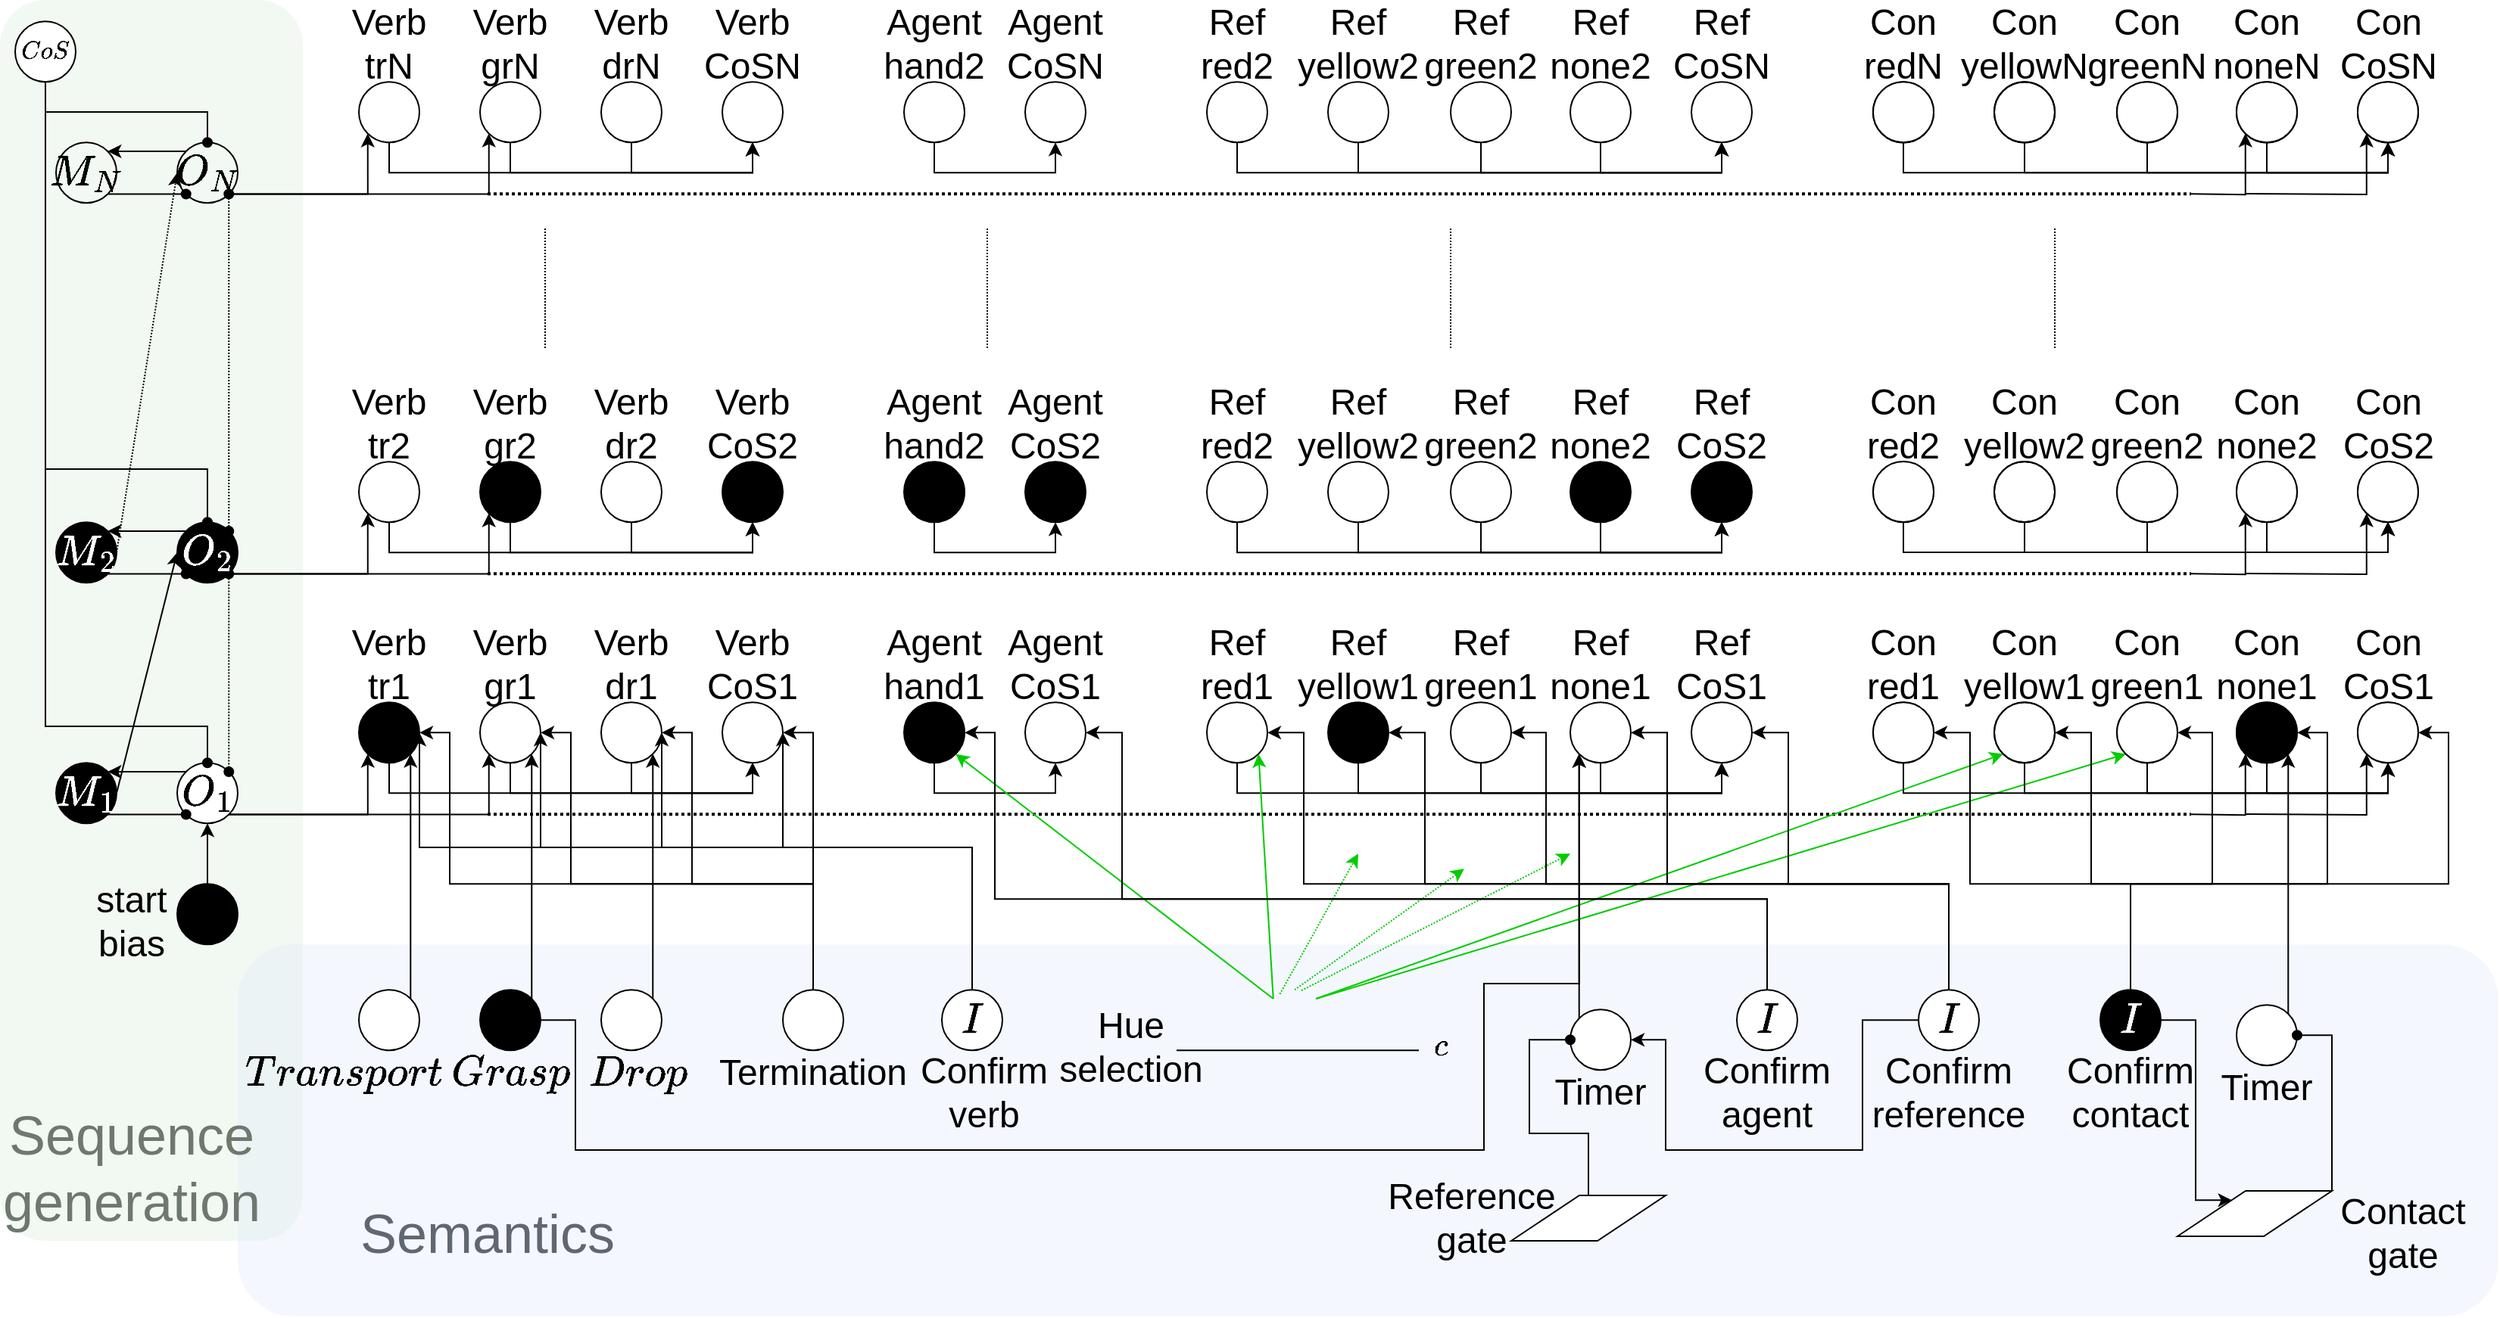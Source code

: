 <mxfile version="16.4.7" type="device"><diagram id="ZeKUoa-8AcM1kp8PDnE_" name="Page-1"><mxGraphModel dx="1837" dy="973" grid="1" gridSize="10" guides="1" tooltips="1" connect="1" arrows="1" fold="1" page="1" pageScale="1" pageWidth="1654" pageHeight="1169" math="1" shadow="0"><root><mxCell id="0"/><mxCell id="1" parent="0"/><mxCell id="cB2qE2vtMiQR7QYAy9dd-260" value="" style="rounded=1;whiteSpace=wrap;html=1;fontSize=14;fillColor=#D5E8D4;strokeColor=none;opacity=30;" parent="1" vertex="1"><mxGeometry y="250" width="200" height="820" as="geometry"/></mxCell><mxCell id="cB2qE2vtMiQR7QYAy9dd-258" value="" style="rounded=1;whiteSpace=wrap;html=1;fontSize=14;fillColor=#DAE8FC;strokeColor=none;opacity=30;" parent="1" vertex="1"><mxGeometry x="157" y="874.14" width="1493" height="245.86" as="geometry"/></mxCell><mxCell id="cB2qE2vtMiQR7QYAy9dd-86" style="edgeStyle=orthogonalEdgeStyle;rounded=0;orthogonalLoop=1;jettySize=auto;html=1;exitX=1;exitY=0;exitDx=0;exitDy=0;entryX=1;entryY=1;entryDx=0;entryDy=0;fontSize=18;fillColor=#dae8fc;strokeColor=#000000;" parent="1" source="cB2qE2vtMiQR7QYAy9dd-1" target="cB2qE2vtMiQR7QYAy9dd-31" edge="1"><mxGeometry relative="1" as="geometry"/></mxCell><mxCell id="cB2qE2vtMiQR7QYAy9dd-1" value="" style="ellipse;whiteSpace=wrap;html=1;aspect=fixed;" parent="1" vertex="1"><mxGeometry x="237" y="904.14" width="40" height="40" as="geometry"/></mxCell><mxCell id="cB2qE2vtMiQR7QYAy9dd-2" value="&lt;font style=&quot;font-size: 24px&quot;&gt;$$Transport$$&lt;/font&gt;" style="text;html=1;strokeColor=none;fillColor=none;align=center;verticalAlign=middle;whiteSpace=wrap;rounded=0;" parent="1" vertex="1"><mxGeometry x="197" y="944.14" width="60" height="30" as="geometry"/></mxCell><mxCell id="cB2qE2vtMiQR7QYAy9dd-87" style="edgeStyle=orthogonalEdgeStyle;rounded=0;orthogonalLoop=1;jettySize=auto;html=1;exitX=1;exitY=0;exitDx=0;exitDy=0;entryX=1;entryY=1;entryDx=0;entryDy=0;fontSize=18;fillColor=#dae8fc;strokeColor=#000000;" parent="1" source="cB2qE2vtMiQR7QYAy9dd-3" target="cB2qE2vtMiQR7QYAy9dd-33" edge="1"><mxGeometry relative="1" as="geometry"/></mxCell><mxCell id="cB2qE2vtMiQR7QYAy9dd-3" value="" style="ellipse;whiteSpace=wrap;html=1;aspect=fixed;fillColor=#000000;" parent="1" vertex="1"><mxGeometry x="317" y="904.14" width="40" height="40" as="geometry"/></mxCell><mxCell id="cB2qE2vtMiQR7QYAy9dd-4" value="&lt;font style=&quot;font-size: 24px&quot;&gt;$$Grasp$$&lt;/font&gt;" style="text;html=1;strokeColor=none;fillColor=none;align=center;verticalAlign=middle;whiteSpace=wrap;rounded=0;" parent="1" vertex="1"><mxGeometry x="307" y="944.14" width="60" height="30" as="geometry"/></mxCell><mxCell id="cB2qE2vtMiQR7QYAy9dd-88" style="edgeStyle=orthogonalEdgeStyle;rounded=0;orthogonalLoop=1;jettySize=auto;html=1;exitX=1;exitY=0;exitDx=0;exitDy=0;entryX=1;entryY=1;entryDx=0;entryDy=0;fontSize=18;fillColor=#dae8fc;strokeColor=#000000;" parent="1" source="cB2qE2vtMiQR7QYAy9dd-6" target="cB2qE2vtMiQR7QYAy9dd-35" edge="1"><mxGeometry relative="1" as="geometry"/></mxCell><mxCell id="cB2qE2vtMiQR7QYAy9dd-6" value="" style="ellipse;whiteSpace=wrap;html=1;aspect=fixed;" parent="1" vertex="1"><mxGeometry x="397" y="904.14" width="40" height="40" as="geometry"/></mxCell><mxCell id="cB2qE2vtMiQR7QYAy9dd-7" value="&lt;font style=&quot;font-size: 24px&quot;&gt;$$Drop$$&lt;/font&gt;" style="text;html=1;strokeColor=none;fillColor=none;align=center;verticalAlign=middle;whiteSpace=wrap;rounded=0;" parent="1" vertex="1"><mxGeometry x="392" y="944.14" width="60" height="30" as="geometry"/></mxCell><mxCell id="cB2qE2vtMiQR7QYAy9dd-89" style="edgeStyle=orthogonalEdgeStyle;rounded=0;orthogonalLoop=1;jettySize=auto;html=1;exitX=0.5;exitY=0;exitDx=0;exitDy=0;entryX=1;entryY=0.5;entryDx=0;entryDy=0;fontSize=18;" parent="1" source="cB2qE2vtMiQR7QYAy9dd-8" target="cB2qE2vtMiQR7QYAy9dd-37" edge="1"><mxGeometry relative="1" as="geometry"/></mxCell><mxCell id="cB2qE2vtMiQR7QYAy9dd-90" style="edgeStyle=orthogonalEdgeStyle;rounded=0;orthogonalLoop=1;jettySize=auto;html=1;exitX=0.5;exitY=0;exitDx=0;exitDy=0;entryX=1;entryY=0.5;entryDx=0;entryDy=0;fontSize=18;" parent="1" source="cB2qE2vtMiQR7QYAy9dd-8" target="cB2qE2vtMiQR7QYAy9dd-35" edge="1"><mxGeometry relative="1" as="geometry"><Array as="points"><mxPoint x="537" y="834.14"/><mxPoint x="457" y="834.14"/><mxPoint x="457" y="734.14"/></Array></mxGeometry></mxCell><mxCell id="cB2qE2vtMiQR7QYAy9dd-91" style="edgeStyle=orthogonalEdgeStyle;rounded=0;orthogonalLoop=1;jettySize=auto;html=1;exitX=0.5;exitY=0;exitDx=0;exitDy=0;entryX=1;entryY=0.5;entryDx=0;entryDy=0;fontSize=18;" parent="1" source="cB2qE2vtMiQR7QYAy9dd-8" target="cB2qE2vtMiQR7QYAy9dd-33" edge="1"><mxGeometry relative="1" as="geometry"><Array as="points"><mxPoint x="537" y="834.14"/><mxPoint x="377" y="834.14"/><mxPoint x="377" y="734.14"/></Array></mxGeometry></mxCell><mxCell id="cB2qE2vtMiQR7QYAy9dd-92" style="edgeStyle=orthogonalEdgeStyle;rounded=0;orthogonalLoop=1;jettySize=auto;html=1;exitX=0.5;exitY=0;exitDx=0;exitDy=0;entryX=1;entryY=0.5;entryDx=0;entryDy=0;fontSize=18;" parent="1" source="cB2qE2vtMiQR7QYAy9dd-8" target="cB2qE2vtMiQR7QYAy9dd-31" edge="1"><mxGeometry relative="1" as="geometry"><Array as="points"><mxPoint x="537" y="834.14"/><mxPoint x="297" y="834.14"/><mxPoint x="297" y="734.14"/></Array></mxGeometry></mxCell><mxCell id="cB2qE2vtMiQR7QYAy9dd-8" value="" style="ellipse;whiteSpace=wrap;html=1;aspect=fixed;" parent="1" vertex="1"><mxGeometry x="517" y="904.14" width="40" height="40" as="geometry"/></mxCell><mxCell id="cB2qE2vtMiQR7QYAy9dd-9" value="&lt;font style=&quot;font-size: 24px&quot;&gt;Termination&lt;/font&gt;" style="text;html=1;strokeColor=none;fillColor=none;align=center;verticalAlign=middle;whiteSpace=wrap;rounded=0;" parent="1" vertex="1"><mxGeometry x="507" y="944.14" width="60" height="30" as="geometry"/></mxCell><mxCell id="cB2qE2vtMiQR7QYAy9dd-10" value="" style="endArrow=none;html=1;rounded=0;fontSize=24;" parent="1" edge="1"><mxGeometry width="50" height="50" relative="1" as="geometry"><mxPoint x="777" y="944.14" as="sourcePoint"/><mxPoint x="937" y="944.14" as="targetPoint"/></mxGeometry></mxCell><mxCell id="cB2qE2vtMiQR7QYAy9dd-11" value="&lt;font style=&quot;font-size: 24px&quot;&gt;Hue selection&lt;/font&gt;" style="text;html=1;strokeColor=none;fillColor=none;align=center;verticalAlign=middle;whiteSpace=wrap;rounded=0;" parent="1" vertex="1"><mxGeometry x="717" y="927.14" width="60" height="30" as="geometry"/></mxCell><mxCell id="cB2qE2vtMiQR7QYAy9dd-12" value="&lt;font style=&quot;font-size: 18px&quot;&gt;$$c$$&lt;/font&gt;" style="text;html=1;strokeColor=none;fillColor=none;align=center;verticalAlign=middle;whiteSpace=wrap;rounded=0;" parent="1" vertex="1"><mxGeometry x="937" y="927.14" width="30" height="30" as="geometry"/></mxCell><mxCell id="cB2qE2vtMiQR7QYAy9dd-80" style="edgeStyle=orthogonalEdgeStyle;rounded=0;orthogonalLoop=1;jettySize=auto;html=1;exitX=0.5;exitY=1;exitDx=0;exitDy=0;entryX=0.5;entryY=1;entryDx=0;entryDy=0;fontSize=18;" parent="1" source="cB2qE2vtMiQR7QYAy9dd-13" target="cB2qE2vtMiQR7QYAy9dd-39" edge="1"><mxGeometry relative="1" as="geometry"/></mxCell><mxCell id="cB2qE2vtMiQR7QYAy9dd-13" value="" style="ellipse;whiteSpace=wrap;html=1;aspect=fixed;fillColor=#000000;" parent="1" vertex="1"><mxGeometry x="597" y="714.14" width="40" height="40" as="geometry"/></mxCell><mxCell id="cB2qE2vtMiQR7QYAy9dd-14" value="&lt;font style=&quot;font-size: 24px&quot;&gt;Agent hand1&lt;br&gt;&lt;/font&gt;" style="text;html=1;strokeColor=none;fillColor=none;align=center;verticalAlign=middle;whiteSpace=wrap;rounded=0;" parent="1" vertex="1"><mxGeometry x="572" y="674.14" width="90" height="30" as="geometry"/></mxCell><mxCell id="cB2qE2vtMiQR7QYAy9dd-81" style="edgeStyle=orthogonalEdgeStyle;rounded=0;orthogonalLoop=1;jettySize=auto;html=1;exitX=0.5;exitY=1;exitDx=0;exitDy=0;entryX=0.5;entryY=1;entryDx=0;entryDy=0;fontSize=18;" parent="1" source="cB2qE2vtMiQR7QYAy9dd-15" target="cB2qE2vtMiQR7QYAy9dd-41" edge="1"><mxGeometry relative="1" as="geometry"/></mxCell><mxCell id="cB2qE2vtMiQR7QYAy9dd-15" value="" style="ellipse;whiteSpace=wrap;html=1;aspect=fixed;" parent="1" vertex="1"><mxGeometry x="797" y="714.14" width="40" height="40" as="geometry"/></mxCell><mxCell id="cB2qE2vtMiQR7QYAy9dd-16" value="&lt;font style=&quot;font-size: 24px&quot;&gt;Ref red1 &lt;br&gt;&lt;/font&gt;" style="text;html=1;strokeColor=none;fillColor=none;align=center;verticalAlign=middle;whiteSpace=wrap;rounded=0;" parent="1" vertex="1"><mxGeometry x="787" y="674.14" width="60" height="30" as="geometry"/></mxCell><mxCell id="cB2qE2vtMiQR7QYAy9dd-82" style="edgeStyle=orthogonalEdgeStyle;rounded=0;orthogonalLoop=1;jettySize=auto;html=1;exitX=0.5;exitY=1;exitDx=0;exitDy=0;entryX=0.5;entryY=1;entryDx=0;entryDy=0;fontSize=18;" parent="1" source="cB2qE2vtMiQR7QYAy9dd-17" target="cB2qE2vtMiQR7QYAy9dd-41" edge="1"><mxGeometry relative="1" as="geometry"/></mxCell><mxCell id="cB2qE2vtMiQR7QYAy9dd-17" value="" style="ellipse;whiteSpace=wrap;html=1;aspect=fixed;fillColor=#000000;" parent="1" vertex="1"><mxGeometry x="877" y="714.14" width="40" height="40" as="geometry"/></mxCell><mxCell id="cB2qE2vtMiQR7QYAy9dd-18" value="&lt;font style=&quot;font-size: 24px&quot;&gt;Ref yellow1 &lt;br&gt;&lt;/font&gt;" style="text;html=1;strokeColor=none;fillColor=none;align=center;verticalAlign=middle;whiteSpace=wrap;rounded=0;" parent="1" vertex="1"><mxGeometry x="852" y="674.14" width="90" height="30" as="geometry"/></mxCell><mxCell id="cB2qE2vtMiQR7QYAy9dd-84" style="edgeStyle=orthogonalEdgeStyle;rounded=0;orthogonalLoop=1;jettySize=auto;html=1;exitX=0.5;exitY=1;exitDx=0;exitDy=0;entryX=0.5;entryY=1;entryDx=0;entryDy=0;fontSize=18;" parent="1" source="cB2qE2vtMiQR7QYAy9dd-19" target="cB2qE2vtMiQR7QYAy9dd-41" edge="1"><mxGeometry relative="1" as="geometry"/></mxCell><mxCell id="cB2qE2vtMiQR7QYAy9dd-19" value="" style="ellipse;whiteSpace=wrap;html=1;aspect=fixed;" parent="1" vertex="1"><mxGeometry x="958" y="714.14" width="40" height="40" as="geometry"/></mxCell><mxCell id="cB2qE2vtMiQR7QYAy9dd-20" value="&lt;font style=&quot;font-size: 24px&quot;&gt;Ref green1 &lt;br&gt;&lt;/font&gt;" style="text;html=1;strokeColor=none;fillColor=none;align=center;verticalAlign=middle;whiteSpace=wrap;rounded=0;" parent="1" vertex="1"><mxGeometry x="933" y="674.14" width="90" height="30" as="geometry"/></mxCell><mxCell id="cB2qE2vtMiQR7QYAy9dd-85" style="edgeStyle=orthogonalEdgeStyle;rounded=0;orthogonalLoop=1;jettySize=auto;html=1;exitX=0.5;exitY=1;exitDx=0;exitDy=0;fontSize=18;entryX=0.5;entryY=1;entryDx=0;entryDy=0;" parent="1" source="cB2qE2vtMiQR7QYAy9dd-21" target="cB2qE2vtMiQR7QYAy9dd-41" edge="1"><mxGeometry relative="1" as="geometry"><mxPoint x="1077" y="804.14" as="targetPoint"/></mxGeometry></mxCell><mxCell id="cB2qE2vtMiQR7QYAy9dd-21" value="" style="ellipse;whiteSpace=wrap;html=1;aspect=fixed;" parent="1" vertex="1"><mxGeometry x="1037" y="714.14" width="40" height="40" as="geometry"/></mxCell><mxCell id="cB2qE2vtMiQR7QYAy9dd-22" value="&lt;font style=&quot;font-size: 24px&quot;&gt;Ref none1&lt;br&gt;&lt;/font&gt;" style="text;html=1;strokeColor=none;fillColor=none;align=center;verticalAlign=middle;whiteSpace=wrap;rounded=0;" parent="1" vertex="1"><mxGeometry x="1012" y="674.14" width="90" height="30" as="geometry"/></mxCell><mxCell id="cB2qE2vtMiQR7QYAy9dd-23" value="" style="ellipse;whiteSpace=wrap;html=1;aspect=fixed;" parent="1" vertex="1"><mxGeometry x="1237" y="714.14" width="40" height="40" as="geometry"/></mxCell><mxCell id="cB2qE2vtMiQR7QYAy9dd-24" value="&lt;font style=&quot;font-size: 24px&quot;&gt;Con red1 &lt;br&gt;&lt;/font&gt;" style="text;html=1;strokeColor=none;fillColor=none;align=center;verticalAlign=middle;whiteSpace=wrap;rounded=0;" parent="1" vertex="1"><mxGeometry x="1227" y="674.14" width="60" height="30" as="geometry"/></mxCell><mxCell id="cB2qE2vtMiQR7QYAy9dd-25" value="" style="ellipse;whiteSpace=wrap;html=1;aspect=fixed;" parent="1" vertex="1"><mxGeometry x="1317" y="714.14" width="40" height="40" as="geometry"/></mxCell><mxCell id="cB2qE2vtMiQR7QYAy9dd-26" value="&lt;font style=&quot;font-size: 24px&quot;&gt;&lt;font style=&quot;font-size: 24px&quot;&gt;Con&lt;/font&gt; yellow1 &lt;br&gt;&lt;/font&gt;" style="text;html=1;strokeColor=none;fillColor=none;align=center;verticalAlign=middle;whiteSpace=wrap;rounded=0;" parent="1" vertex="1"><mxGeometry x="1292" y="674.14" width="90" height="30" as="geometry"/></mxCell><mxCell id="cB2qE2vtMiQR7QYAy9dd-27" value="" style="ellipse;whiteSpace=wrap;html=1;aspect=fixed;" parent="1" vertex="1"><mxGeometry x="1398" y="714.14" width="40" height="40" as="geometry"/></mxCell><mxCell id="cB2qE2vtMiQR7QYAy9dd-28" value="&lt;font style=&quot;font-size: 24px&quot;&gt;&lt;font style=&quot;font-size: 24px&quot;&gt;Con&lt;/font&gt; green1 &lt;br&gt;&lt;/font&gt;" style="text;html=1;strokeColor=none;fillColor=none;align=center;verticalAlign=middle;whiteSpace=wrap;rounded=0;" parent="1" vertex="1"><mxGeometry x="1373" y="674.14" width="90" height="30" as="geometry"/></mxCell><mxCell id="cB2qE2vtMiQR7QYAy9dd-29" value="" style="ellipse;whiteSpace=wrap;html=1;aspect=fixed;fillColor=#000000;" parent="1" vertex="1"><mxGeometry x="1477" y="714.14" width="40" height="40" as="geometry"/></mxCell><mxCell id="cB2qE2vtMiQR7QYAy9dd-30" value="&lt;font style=&quot;font-size: 24px&quot;&gt;&lt;font style=&quot;font-size: 24px&quot;&gt;Con&lt;/font&gt; none1&lt;br&gt;&lt;/font&gt;" style="text;html=1;strokeColor=none;fillColor=none;align=center;verticalAlign=middle;whiteSpace=wrap;rounded=0;" parent="1" vertex="1"><mxGeometry x="1452" y="674.14" width="90" height="30" as="geometry"/></mxCell><mxCell id="cB2qE2vtMiQR7QYAy9dd-45" style="edgeStyle=orthogonalEdgeStyle;rounded=0;orthogonalLoop=1;jettySize=auto;html=1;exitX=0.5;exitY=1;exitDx=0;exitDy=0;entryX=0.5;entryY=1;entryDx=0;entryDy=0;fontSize=18;" parent="1" source="cB2qE2vtMiQR7QYAy9dd-31" target="cB2qE2vtMiQR7QYAy9dd-37" edge="1"><mxGeometry relative="1" as="geometry"><Array as="points"><mxPoint x="257" y="774.14"/><mxPoint x="497" y="774.14"/></Array></mxGeometry></mxCell><mxCell id="cB2qE2vtMiQR7QYAy9dd-31" value="" style="ellipse;whiteSpace=wrap;html=1;aspect=fixed;fillColor=#000000;" parent="1" vertex="1"><mxGeometry x="237" y="714.14" width="40" height="40" as="geometry"/></mxCell><mxCell id="cB2qE2vtMiQR7QYAy9dd-32" value="&lt;font style=&quot;font-size: 24px&quot;&gt;Verb tr1&lt;br&gt;&lt;/font&gt;" style="text;html=1;strokeColor=none;fillColor=none;align=center;verticalAlign=middle;whiteSpace=wrap;rounded=0;" parent="1" vertex="1"><mxGeometry x="227" y="674.14" width="60" height="30" as="geometry"/></mxCell><mxCell id="cB2qE2vtMiQR7QYAy9dd-46" style="edgeStyle=orthogonalEdgeStyle;rounded=0;orthogonalLoop=1;jettySize=auto;html=1;exitX=0.5;exitY=1;exitDx=0;exitDy=0;entryX=0.5;entryY=1;entryDx=0;entryDy=0;fontSize=18;" parent="1" source="cB2qE2vtMiQR7QYAy9dd-33" target="cB2qE2vtMiQR7QYAy9dd-37" edge="1"><mxGeometry relative="1" as="geometry"/></mxCell><mxCell id="cB2qE2vtMiQR7QYAy9dd-33" value="" style="ellipse;whiteSpace=wrap;html=1;aspect=fixed;" parent="1" vertex="1"><mxGeometry x="317" y="714.14" width="40" height="40" as="geometry"/></mxCell><mxCell id="cB2qE2vtMiQR7QYAy9dd-34" value="&lt;font style=&quot;font-size: 24px&quot;&gt;Verb gr1&lt;br&gt;&lt;/font&gt;" style="text;html=1;strokeColor=none;fillColor=none;align=center;verticalAlign=middle;whiteSpace=wrap;rounded=0;" parent="1" vertex="1"><mxGeometry x="292" y="674.14" width="90" height="30" as="geometry"/></mxCell><mxCell id="cB2qE2vtMiQR7QYAy9dd-47" style="edgeStyle=orthogonalEdgeStyle;rounded=0;orthogonalLoop=1;jettySize=auto;html=1;exitX=0.5;exitY=1;exitDx=0;exitDy=0;entryX=0.5;entryY=1;entryDx=0;entryDy=0;fontSize=18;" parent="1" source="cB2qE2vtMiQR7QYAy9dd-35" target="cB2qE2vtMiQR7QYAy9dd-37" edge="1"><mxGeometry relative="1" as="geometry"/></mxCell><mxCell id="cB2qE2vtMiQR7QYAy9dd-35" value="" style="ellipse;whiteSpace=wrap;html=1;aspect=fixed;" parent="1" vertex="1"><mxGeometry x="397" y="714.14" width="40" height="40" as="geometry"/></mxCell><mxCell id="cB2qE2vtMiQR7QYAy9dd-36" value="&lt;font style=&quot;font-size: 24px&quot;&gt;Verb dr1&lt;br&gt;&lt;/font&gt;" style="text;html=1;strokeColor=none;fillColor=none;align=center;verticalAlign=middle;whiteSpace=wrap;rounded=0;" parent="1" vertex="1"><mxGeometry x="372" y="674.14" width="90" height="30" as="geometry"/></mxCell><mxCell id="cB2qE2vtMiQR7QYAy9dd-37" value="" style="ellipse;whiteSpace=wrap;html=1;aspect=fixed;" parent="1" vertex="1"><mxGeometry x="477" y="714.14" width="40" height="40" as="geometry"/></mxCell><mxCell id="cB2qE2vtMiQR7QYAy9dd-38" value="&lt;font style=&quot;font-size: 24px&quot;&gt;Verb CoS1&lt;br&gt;&lt;/font&gt;" style="text;html=1;strokeColor=none;fillColor=none;align=center;verticalAlign=middle;whiteSpace=wrap;rounded=0;" parent="1" vertex="1"><mxGeometry x="452" y="674.14" width="90" height="30" as="geometry"/></mxCell><mxCell id="cB2qE2vtMiQR7QYAy9dd-39" value="" style="ellipse;whiteSpace=wrap;html=1;aspect=fixed;" parent="1" vertex="1"><mxGeometry x="677" y="714.14" width="40" height="40" as="geometry"/></mxCell><mxCell id="cB2qE2vtMiQR7QYAy9dd-40" value="&lt;font style=&quot;font-size: 24px&quot;&gt;Agent CoS1&lt;br&gt;&lt;/font&gt;" style="text;html=1;strokeColor=none;fillColor=none;align=center;verticalAlign=middle;whiteSpace=wrap;rounded=0;" parent="1" vertex="1"><mxGeometry x="652" y="674.14" width="90" height="30" as="geometry"/></mxCell><mxCell id="cB2qE2vtMiQR7QYAy9dd-41" value="" style="ellipse;whiteSpace=wrap;html=1;aspect=fixed;" parent="1" vertex="1"><mxGeometry x="1117" y="714.14" width="40" height="40" as="geometry"/></mxCell><mxCell id="cB2qE2vtMiQR7QYAy9dd-42" value="&lt;font style=&quot;font-size: 24px&quot;&gt;Ref CoS1&lt;br&gt;&lt;/font&gt;" style="text;html=1;strokeColor=none;fillColor=none;align=center;verticalAlign=middle;whiteSpace=wrap;rounded=0;" parent="1" vertex="1"><mxGeometry x="1092" y="674.14" width="90" height="30" as="geometry"/></mxCell><mxCell id="cB2qE2vtMiQR7QYAy9dd-43" value="" style="ellipse;whiteSpace=wrap;html=1;aspect=fixed;" parent="1" vertex="1"><mxGeometry x="1557" y="714.14" width="40" height="40" as="geometry"/></mxCell><mxCell id="cB2qE2vtMiQR7QYAy9dd-44" value="&lt;font style=&quot;font-size: 24px&quot;&gt;Con CoS1&lt;br&gt;&lt;/font&gt;" style="text;html=1;strokeColor=none;fillColor=none;align=center;verticalAlign=middle;whiteSpace=wrap;rounded=0;" parent="1" vertex="1"><mxGeometry x="1544.5" y="674.14" width="65" height="30" as="geometry"/></mxCell><mxCell id="cB2qE2vtMiQR7QYAy9dd-48" style="edgeStyle=orthogonalEdgeStyle;rounded=0;orthogonalLoop=1;jettySize=auto;html=1;exitX=0;exitY=0;exitDx=0;exitDy=0;entryX=1;entryY=0;entryDx=0;entryDy=0;fontSize=24;" parent="1" source="cB2qE2vtMiQR7QYAy9dd-49" target="cB2qE2vtMiQR7QYAy9dd-52" edge="1"><mxGeometry relative="1" as="geometry"/></mxCell><mxCell id="cB2qE2vtMiQR7QYAy9dd-75" style="edgeStyle=orthogonalEdgeStyle;rounded=0;orthogonalLoop=1;jettySize=auto;html=1;exitX=1;exitY=1;exitDx=0;exitDy=0;entryX=0;entryY=1;entryDx=0;entryDy=0;fontSize=18;" parent="1" source="cB2qE2vtMiQR7QYAy9dd-49" target="cB2qE2vtMiQR7QYAy9dd-31" edge="1"><mxGeometry relative="1" as="geometry"><Array as="points"><mxPoint x="243" y="788.14"/></Array></mxGeometry></mxCell><mxCell id="cB2qE2vtMiQR7QYAy9dd-76" style="edgeStyle=orthogonalEdgeStyle;rounded=0;orthogonalLoop=1;jettySize=auto;html=1;exitX=1;exitY=1;exitDx=0;exitDy=0;entryX=0;entryY=1;entryDx=0;entryDy=0;fontSize=18;" parent="1" source="cB2qE2vtMiQR7QYAy9dd-49" target="cB2qE2vtMiQR7QYAy9dd-33" edge="1"><mxGeometry relative="1" as="geometry"><Array as="points"><mxPoint x="323" y="788.14"/></Array></mxGeometry></mxCell><mxCell id="cB2qE2vtMiQR7QYAy9dd-49" value="&lt;font style=&quot;font-size: 24px&quot;&gt;$$O_1$$&lt;/font&gt;" style="ellipse;whiteSpace=wrap;html=1;aspect=fixed;" parent="1" vertex="1"><mxGeometry x="117" y="754.14" width="40" height="40" as="geometry"/></mxCell><mxCell id="cB2qE2vtMiQR7QYAy9dd-50" style="rounded=0;orthogonalLoop=1;jettySize=auto;html=1;exitX=1;exitY=1;exitDx=0;exitDy=0;entryX=0;entryY=1;entryDx=0;entryDy=0;fontSize=24;endArrow=oval;endFill=1;" parent="1" source="cB2qE2vtMiQR7QYAy9dd-52" target="cB2qE2vtMiQR7QYAy9dd-49" edge="1"><mxGeometry relative="1" as="geometry"/></mxCell><mxCell id="cB2qE2vtMiQR7QYAy9dd-51" style="rounded=0;orthogonalLoop=1;jettySize=auto;html=1;exitX=1;exitY=0.5;exitDx=0;exitDy=0;entryX=0;entryY=0.5;entryDx=0;entryDy=0;fontSize=24;startArrow=none;startFill=0;endArrow=classic;endFill=1;" parent="1" source="cB2qE2vtMiQR7QYAy9dd-52" target="cB2qE2vtMiQR7QYAy9dd-189" edge="1"><mxGeometry relative="1" as="geometry"><mxPoint x="122.858" y="599.998" as="targetPoint"/></mxGeometry></mxCell><mxCell id="cB2qE2vtMiQR7QYAy9dd-52" value="&lt;font style=&quot;font-size: 24px&quot; color=&quot;#FFFFFF&quot;&gt;$$M_1$$&lt;/font&gt;" style="ellipse;whiteSpace=wrap;html=1;aspect=fixed;fillColor=#000000;" parent="1" vertex="1"><mxGeometry x="37" y="754.14" width="40" height="40" as="geometry"/></mxCell><mxCell id="cB2qE2vtMiQR7QYAy9dd-64" style="edgeStyle=orthogonalEdgeStyle;rounded=0;orthogonalLoop=1;jettySize=auto;html=1;exitX=0.5;exitY=1;exitDx=0;exitDy=0;entryX=0.5;entryY=0;entryDx=0;entryDy=0;fontSize=24;startArrow=none;startFill=0;endArrow=oval;endFill=1;" parent="1" source="cB2qE2vtMiQR7QYAy9dd-67" target="cB2qE2vtMiQR7QYAy9dd-49" edge="1"><mxGeometry relative="1" as="geometry"><Array as="points"><mxPoint x="30" y="380"/><mxPoint x="30" y="730"/><mxPoint x="137" y="730"/></Array></mxGeometry></mxCell><mxCell id="cB2qE2vtMiQR7QYAy9dd-253" style="edgeStyle=orthogonalEdgeStyle;rounded=0;orthogonalLoop=1;jettySize=auto;html=1;exitX=0.5;exitY=1;exitDx=0;exitDy=0;entryX=0.5;entryY=0;entryDx=0;entryDy=0;fontSize=14;fontColor=#FFFFFF;endArrow=oval;endFill=1;strokeColor=#000000;" parent="1" source="cB2qE2vtMiQR7QYAy9dd-67" target="cB2qE2vtMiQR7QYAy9dd-189" edge="1"><mxGeometry relative="1" as="geometry"><Array as="points"><mxPoint x="30" y="560"/><mxPoint x="137" y="560"/></Array></mxGeometry></mxCell><mxCell id="cB2qE2vtMiQR7QYAy9dd-254" style="edgeStyle=orthogonalEdgeStyle;rounded=0;orthogonalLoop=1;jettySize=auto;html=1;exitX=0.5;exitY=1;exitDx=0;exitDy=0;entryX=0.5;entryY=0;entryDx=0;entryDy=0;fontSize=14;fontColor=#FFFFFF;endArrow=oval;endFill=1;strokeColor=#000000;" parent="1" source="cB2qE2vtMiQR7QYAy9dd-67" target="cB2qE2vtMiQR7QYAy9dd-241" edge="1"><mxGeometry relative="1" as="geometry"><Array as="points"><mxPoint x="30" y="324"/><mxPoint x="137" y="324"/></Array></mxGeometry></mxCell><mxCell id="cB2qE2vtMiQR7QYAy9dd-67" value="&lt;font style=&quot;font-size: 14px&quot;&gt;$$CoS$$&lt;/font&gt;" style="ellipse;whiteSpace=wrap;html=1;aspect=fixed;" parent="1" vertex="1"><mxGeometry x="10" y="264.14" width="40" height="40" as="geometry"/></mxCell><mxCell id="cB2qE2vtMiQR7QYAy9dd-68" style="rounded=0;orthogonalLoop=1;jettySize=auto;html=1;exitX=0.5;exitY=0;exitDx=0;exitDy=0;entryX=0.5;entryY=1;entryDx=0;entryDy=0;fontSize=24;startArrow=none;startFill=0;endArrow=classic;endFill=1;" parent="1" source="cB2qE2vtMiQR7QYAy9dd-69" target="cB2qE2vtMiQR7QYAy9dd-49" edge="1"><mxGeometry relative="1" as="geometry"/></mxCell><mxCell id="cB2qE2vtMiQR7QYAy9dd-69" value="" style="ellipse;whiteSpace=wrap;html=1;aspect=fixed;fillColor=#000000;" parent="1" vertex="1"><mxGeometry x="117" y="834.14" width="40" height="40" as="geometry"/></mxCell><mxCell id="cB2qE2vtMiQR7QYAy9dd-70" value="start bias" style="text;html=1;strokeColor=none;fillColor=none;align=center;verticalAlign=middle;whiteSpace=wrap;rounded=0;fontSize=24;fontColor=#000000;" parent="1" vertex="1"><mxGeometry x="57" y="844.14" width="60" height="30" as="geometry"/></mxCell><mxCell id="cB2qE2vtMiQR7QYAy9dd-93" value="" style="endArrow=none;dashed=1;html=1;dashPattern=1 1;strokeWidth=2;rounded=0;fontSize=18;" parent="1" edge="1"><mxGeometry width="50" height="50" relative="1" as="geometry"><mxPoint x="322" y="788.14" as="sourcePoint"/><mxPoint x="1447" y="788.14" as="targetPoint"/></mxGeometry></mxCell><mxCell id="cB2qE2vtMiQR7QYAy9dd-94" value="" style="endArrow=classic;html=1;rounded=0;fontSize=18;strokeColor=#000000;entryX=0;entryY=1;entryDx=0;entryDy=0;edgeStyle=orthogonalEdgeStyle;" parent="1" target="cB2qE2vtMiQR7QYAy9dd-29" edge="1"><mxGeometry width="50" height="50" relative="1" as="geometry"><mxPoint x="1447" y="788.14" as="sourcePoint"/><mxPoint x="1482.858" y="742.282" as="targetPoint"/></mxGeometry></mxCell><mxCell id="cB2qE2vtMiQR7QYAy9dd-96" value="" style="endArrow=classic;html=1;rounded=0;fontSize=18;strokeColor=#000000;entryX=0;entryY=1;entryDx=0;entryDy=0;edgeStyle=orthogonalEdgeStyle;" parent="1" target="cB2qE2vtMiQR7QYAy9dd-43" edge="1"><mxGeometry width="50" height="50" relative="1" as="geometry"><mxPoint x="1483.11" y="788" as="sourcePoint"/><mxPoint x="1518.968" y="748.142" as="targetPoint"/></mxGeometry></mxCell><mxCell id="cB2qE2vtMiQR7QYAy9dd-97" value="" style="endArrow=classic;html=1;rounded=0;fontSize=18;strokeColor=#00CC00;exitX=0;exitY=0;exitDx=0;exitDy=0;entryX=1;entryY=1;entryDx=0;entryDy=0;fillColor=#d5e8d4;" parent="1" source="cB2qE2vtMiQR7QYAy9dd-98" target="cB2qE2vtMiQR7QYAy9dd-13" edge="1"><mxGeometry width="50" height="50" relative="1" as="geometry"><mxPoint x="957" y="874.14" as="sourcePoint"/><mxPoint x="987" y="814.14" as="targetPoint"/></mxGeometry></mxCell><mxCell id="cB2qE2vtMiQR7QYAy9dd-99" style="rounded=0;orthogonalLoop=1;jettySize=auto;html=1;exitX=0;exitY=0;exitDx=0;exitDy=0;entryX=1;entryY=1;entryDx=0;entryDy=0;fontSize=18;strokeColor=#00CC00;" parent="1" source="cB2qE2vtMiQR7QYAy9dd-98" target="cB2qE2vtMiQR7QYAy9dd-15" edge="1"><mxGeometry relative="1" as="geometry"/></mxCell><mxCell id="cB2qE2vtMiQR7QYAy9dd-100" style="edgeStyle=none;rounded=0;orthogonalLoop=1;jettySize=auto;html=1;exitX=1;exitY=0;exitDx=0;exitDy=0;fontSize=18;strokeColor=#00CC00;entryX=0;entryY=1;entryDx=0;entryDy=0;" parent="1" source="cB2qE2vtMiQR7QYAy9dd-98" target="cB2qE2vtMiQR7QYAy9dd-25" edge="1"><mxGeometry relative="1" as="geometry"><mxPoint x="1452.263" y="824.14" as="targetPoint"/></mxGeometry></mxCell><mxCell id="cB2qE2vtMiQR7QYAy9dd-101" style="edgeStyle=none;rounded=0;orthogonalLoop=1;jettySize=auto;html=1;exitX=1;exitY=0;exitDx=0;exitDy=0;entryX=0;entryY=1;entryDx=0;entryDy=0;fontSize=18;strokeColor=#00CC00;" parent="1" source="cB2qE2vtMiQR7QYAy9dd-98" target="cB2qE2vtMiQR7QYAy9dd-27" edge="1"><mxGeometry relative="1" as="geometry"/></mxCell><mxCell id="cB2qE2vtMiQR7QYAy9dd-98" value="" style="ellipse;whiteSpace=wrap;html=1;aspect=fixed;fillColor=none;strokeColor=none;" parent="1" vertex="1"><mxGeometry x="835" y="904.14" width="40" height="40" as="geometry"/></mxCell><mxCell id="cB2qE2vtMiQR7QYAy9dd-102" value="" style="endArrow=classic;html=1;rounded=0;fontSize=18;strokeColor=#00CC00;dashed=1;dashPattern=1 1;exitX=0.255;exitY=0.072;exitDx=0;exitDy=0;endFill=1;exitPerimeter=0;" parent="1" source="cB2qE2vtMiQR7QYAy9dd-98" edge="1"><mxGeometry width="50" height="50" relative="1" as="geometry"><mxPoint x="1067" y="874.14" as="sourcePoint"/><mxPoint x="897" y="814.14" as="targetPoint"/></mxGeometry></mxCell><mxCell id="cB2qE2vtMiQR7QYAy9dd-103" value="" style="endArrow=classic;html=1;rounded=0;fontSize=18;strokeColor=#00CC00;dashed=1;dashPattern=1 1;exitX=0.5;exitY=0;exitDx=0;exitDy=0;endFill=1;" parent="1" source="cB2qE2vtMiQR7QYAy9dd-98" edge="1"><mxGeometry width="50" height="50" relative="1" as="geometry"><mxPoint x="1107" y="914.14" as="sourcePoint"/><mxPoint x="967" y="824.14" as="targetPoint"/></mxGeometry></mxCell><mxCell id="cB2qE2vtMiQR7QYAy9dd-104" value="" style="endArrow=classic;html=1;rounded=0;fontSize=18;strokeColor=#00CC00;dashed=1;dashPattern=1 1;endFill=1;exitX=0.612;exitY=0.011;exitDx=0;exitDy=0;exitPerimeter=0;" parent="1" source="cB2qE2vtMiQR7QYAy9dd-98" edge="1"><mxGeometry width="50" height="50" relative="1" as="geometry"><mxPoint x="1107" y="884.14" as="sourcePoint"/><mxPoint x="1037" y="814.14" as="targetPoint"/></mxGeometry></mxCell><mxCell id="cB2qE2vtMiQR7QYAy9dd-112" style="edgeStyle=orthogonalEdgeStyle;rounded=0;orthogonalLoop=1;jettySize=auto;html=1;exitX=0.5;exitY=0;exitDx=0;exitDy=0;entryX=1;entryY=0.5;entryDx=0;entryDy=0;fontSize=24;endArrow=classic;endFill=1;strokeColor=#000000;" parent="1" source="cB2qE2vtMiQR7QYAy9dd-106" target="cB2qE2vtMiQR7QYAy9dd-13" edge="1"><mxGeometry relative="1" as="geometry"><Array as="points"><mxPoint x="1167" y="844.14"/><mxPoint x="657" y="844.14"/><mxPoint x="657" y="734.14"/></Array></mxGeometry></mxCell><mxCell id="cB2qE2vtMiQR7QYAy9dd-118" style="edgeStyle=orthogonalEdgeStyle;rounded=0;orthogonalLoop=1;jettySize=auto;html=1;exitX=0.5;exitY=0;exitDx=0;exitDy=0;entryX=1;entryY=0.5;entryDx=0;entryDy=0;fontSize=24;endArrow=classic;endFill=1;strokeColor=#000000;" parent="1" source="cB2qE2vtMiQR7QYAy9dd-106" target="cB2qE2vtMiQR7QYAy9dd-39" edge="1"><mxGeometry relative="1" as="geometry"><Array as="points"><mxPoint x="1167" y="844.14"/><mxPoint x="741" y="844.14"/><mxPoint x="741" y="734.14"/></Array></mxGeometry></mxCell><mxCell id="cB2qE2vtMiQR7QYAy9dd-106" value="&lt;font style=&quot;font-size: 24px&quot;&gt;$$I$$&lt;/font&gt;" style="ellipse;whiteSpace=wrap;html=1;aspect=fixed;" parent="1" vertex="1"><mxGeometry x="1147" y="904.14" width="40" height="40" as="geometry"/></mxCell><mxCell id="cB2qE2vtMiQR7QYAy9dd-107" value="&lt;font style=&quot;font-size: 24px&quot;&gt;Confirm agent&lt;br&gt;&lt;/font&gt;" style="text;html=1;strokeColor=none;fillColor=none;align=center;verticalAlign=middle;whiteSpace=wrap;rounded=0;" parent="1" vertex="1"><mxGeometry x="1122" y="957.14" width="90" height="30" as="geometry"/></mxCell><mxCell id="cB2qE2vtMiQR7QYAy9dd-113" style="edgeStyle=orthogonalEdgeStyle;rounded=0;orthogonalLoop=1;jettySize=auto;html=1;exitX=0.5;exitY=0;exitDx=0;exitDy=0;entryX=1;entryY=0.5;entryDx=0;entryDy=0;fontSize=24;endArrow=classic;endFill=1;strokeColor=#000000;" parent="1" source="cB2qE2vtMiQR7QYAy9dd-108" target="cB2qE2vtMiQR7QYAy9dd-15" edge="1"><mxGeometry relative="1" as="geometry"><Array as="points"><mxPoint x="1287" y="834.14"/><mxPoint x="861" y="834.14"/><mxPoint x="861" y="734.14"/></Array></mxGeometry></mxCell><mxCell id="cB2qE2vtMiQR7QYAy9dd-114" style="edgeStyle=orthogonalEdgeStyle;rounded=0;orthogonalLoop=1;jettySize=auto;html=1;exitX=0.5;exitY=0;exitDx=0;exitDy=0;entryX=1;entryY=0.5;entryDx=0;entryDy=0;fontSize=24;endArrow=classic;endFill=1;strokeColor=#000000;" parent="1" source="cB2qE2vtMiQR7QYAy9dd-108" target="cB2qE2vtMiQR7QYAy9dd-17" edge="1"><mxGeometry relative="1" as="geometry"><Array as="points"><mxPoint x="1287" y="834.14"/><mxPoint x="941" y="834.14"/><mxPoint x="941" y="734.14"/></Array></mxGeometry></mxCell><mxCell id="cB2qE2vtMiQR7QYAy9dd-115" style="edgeStyle=orthogonalEdgeStyle;rounded=0;orthogonalLoop=1;jettySize=auto;html=1;exitX=0.5;exitY=0;exitDx=0;exitDy=0;entryX=1;entryY=0.5;entryDx=0;entryDy=0;fontSize=24;endArrow=classic;endFill=1;strokeColor=#000000;" parent="1" source="cB2qE2vtMiQR7QYAy9dd-108" target="cB2qE2vtMiQR7QYAy9dd-19" edge="1"><mxGeometry relative="1" as="geometry"><Array as="points"><mxPoint x="1287" y="834.14"/><mxPoint x="1021" y="834.14"/><mxPoint x="1021" y="734.14"/></Array></mxGeometry></mxCell><mxCell id="cB2qE2vtMiQR7QYAy9dd-117" style="edgeStyle=orthogonalEdgeStyle;rounded=0;orthogonalLoop=1;jettySize=auto;html=1;exitX=0.5;exitY=0;exitDx=0;exitDy=0;entryX=1;entryY=0.5;entryDx=0;entryDy=0;fontSize=24;endArrow=classic;endFill=1;strokeColor=#000000;" parent="1" source="cB2qE2vtMiQR7QYAy9dd-108" target="cB2qE2vtMiQR7QYAy9dd-21" edge="1"><mxGeometry relative="1" as="geometry"><Array as="points"><mxPoint x="1287" y="834.14"/><mxPoint x="1101" y="834.14"/><mxPoint x="1101" y="734.14"/></Array></mxGeometry></mxCell><mxCell id="cB2qE2vtMiQR7QYAy9dd-119" style="edgeStyle=orthogonalEdgeStyle;rounded=0;orthogonalLoop=1;jettySize=auto;html=1;exitX=0.5;exitY=0;exitDx=0;exitDy=0;entryX=1;entryY=0.5;entryDx=0;entryDy=0;fontSize=24;endArrow=classic;endFill=1;strokeColor=#000000;" parent="1" source="cB2qE2vtMiQR7QYAy9dd-108" target="cB2qE2vtMiQR7QYAy9dd-41" edge="1"><mxGeometry relative="1" as="geometry"><Array as="points"><mxPoint x="1287" y="834.14"/><mxPoint x="1181" y="834.14"/><mxPoint x="1181" y="734.14"/></Array></mxGeometry></mxCell><mxCell id="cB2qE2vtMiQR7QYAy9dd-128" style="edgeStyle=orthogonalEdgeStyle;rounded=0;orthogonalLoop=1;jettySize=auto;html=1;exitX=0;exitY=0.5;exitDx=0;exitDy=0;entryX=1;entryY=0.5;entryDx=0;entryDy=0;fontSize=24;endArrow=classic;endFill=1;strokeColor=#000000;" parent="1" source="cB2qE2vtMiQR7QYAy9dd-108" target="cB2qE2vtMiQR7QYAy9dd-126" edge="1"><mxGeometry relative="1" as="geometry"><Array as="points"><mxPoint x="1230" y="924"/><mxPoint x="1230" y="1010"/><mxPoint x="1100" y="1010"/><mxPoint x="1100" y="937"/></Array></mxGeometry></mxCell><mxCell id="cB2qE2vtMiQR7QYAy9dd-108" value="&lt;font style=&quot;font-size: 24px&quot;&gt;$$I$$&lt;/font&gt;" style="ellipse;whiteSpace=wrap;html=1;aspect=fixed;" parent="1" vertex="1"><mxGeometry x="1267" y="904.14" width="40" height="40" as="geometry"/></mxCell><mxCell id="cB2qE2vtMiQR7QYAy9dd-109" value="&lt;font style=&quot;font-size: 24px&quot;&gt;Confirm reference&lt;br&gt;&lt;/font&gt;" style="text;html=1;strokeColor=none;fillColor=none;align=center;verticalAlign=middle;whiteSpace=wrap;rounded=0;" parent="1" vertex="1"><mxGeometry x="1242" y="957.14" width="90" height="30" as="geometry"/></mxCell><mxCell id="cB2qE2vtMiQR7QYAy9dd-120" style="edgeStyle=orthogonalEdgeStyle;rounded=0;orthogonalLoop=1;jettySize=auto;html=1;exitX=0.5;exitY=0;exitDx=0;exitDy=0;entryX=1;entryY=0.5;entryDx=0;entryDy=0;fontSize=24;endArrow=classic;endFill=1;strokeColor=#000000;" parent="1" source="cB2qE2vtMiQR7QYAy9dd-110" target="cB2qE2vtMiQR7QYAy9dd-23" edge="1"><mxGeometry relative="1" as="geometry"><Array as="points"><mxPoint x="1407" y="834.14"/><mxPoint x="1301" y="834.14"/><mxPoint x="1301" y="734.14"/></Array></mxGeometry></mxCell><mxCell id="cB2qE2vtMiQR7QYAy9dd-121" style="edgeStyle=orthogonalEdgeStyle;rounded=0;orthogonalLoop=1;jettySize=auto;html=1;exitX=0.5;exitY=0;exitDx=0;exitDy=0;entryX=1;entryY=0.5;entryDx=0;entryDy=0;fontSize=24;endArrow=classic;endFill=1;strokeColor=#000000;" parent="1" source="cB2qE2vtMiQR7QYAy9dd-110" target="cB2qE2vtMiQR7QYAy9dd-25" edge="1"><mxGeometry relative="1" as="geometry"><Array as="points"><mxPoint x="1407" y="834.14"/><mxPoint x="1381" y="834.14"/><mxPoint x="1381" y="734.14"/></Array></mxGeometry></mxCell><mxCell id="cB2qE2vtMiQR7QYAy9dd-122" style="edgeStyle=orthogonalEdgeStyle;rounded=0;orthogonalLoop=1;jettySize=auto;html=1;exitX=0.5;exitY=0;exitDx=0;exitDy=0;entryX=1;entryY=0.5;entryDx=0;entryDy=0;fontSize=24;endArrow=classic;endFill=1;strokeColor=#000000;" parent="1" source="cB2qE2vtMiQR7QYAy9dd-110" target="cB2qE2vtMiQR7QYAy9dd-27" edge="1"><mxGeometry relative="1" as="geometry"><Array as="points"><mxPoint x="1407" y="834.14"/><mxPoint x="1461" y="834.14"/><mxPoint x="1461" y="734.14"/></Array></mxGeometry></mxCell><mxCell id="cB2qE2vtMiQR7QYAy9dd-123" style="edgeStyle=orthogonalEdgeStyle;rounded=0;orthogonalLoop=1;jettySize=auto;html=1;exitX=0.5;exitY=0;exitDx=0;exitDy=0;entryX=1;entryY=0.5;entryDx=0;entryDy=0;fontSize=24;endArrow=classic;endFill=1;strokeColor=#000000;" parent="1" source="cB2qE2vtMiQR7QYAy9dd-110" target="cB2qE2vtMiQR7QYAy9dd-29" edge="1"><mxGeometry relative="1" as="geometry"><Array as="points"><mxPoint x="1407" y="834.14"/><mxPoint x="1537" y="834.14"/><mxPoint x="1537" y="734.14"/></Array></mxGeometry></mxCell><mxCell id="cB2qE2vtMiQR7QYAy9dd-125" style="edgeStyle=orthogonalEdgeStyle;rounded=0;orthogonalLoop=1;jettySize=auto;html=1;exitX=0.5;exitY=0;exitDx=0;exitDy=0;entryX=1;entryY=0.5;entryDx=0;entryDy=0;fontSize=24;endArrow=classic;endFill=1;strokeColor=#000000;" parent="1" source="cB2qE2vtMiQR7QYAy9dd-110" target="cB2qE2vtMiQR7QYAy9dd-43" edge="1"><mxGeometry relative="1" as="geometry"><Array as="points"><mxPoint x="1407" y="834.14"/><mxPoint x="1617" y="834.14"/><mxPoint x="1617" y="734.14"/></Array></mxGeometry></mxCell><mxCell id="cB2qE2vtMiQR7QYAy9dd-142" style="edgeStyle=orthogonalEdgeStyle;rounded=0;orthogonalLoop=1;jettySize=auto;html=1;exitX=1;exitY=0.5;exitDx=0;exitDy=0;entryX=0.25;entryY=0;entryDx=0;entryDy=0;fontSize=24;endArrow=classic;endFill=1;strokeColor=#000000;" parent="1" source="cB2qE2vtMiQR7QYAy9dd-110" target="cB2qE2vtMiQR7QYAy9dd-140" edge="1"><mxGeometry relative="1" as="geometry"><Array as="points"><mxPoint x="1450" y="924"/><mxPoint x="1450" y="1043"/></Array></mxGeometry></mxCell><mxCell id="cB2qE2vtMiQR7QYAy9dd-110" value="&lt;font style=&quot;font-size: 24px&quot; color=&quot;#FFFFFF&quot;&gt;$$I$$&lt;/font&gt;" style="ellipse;whiteSpace=wrap;html=1;aspect=fixed;fillColor=#000000;" parent="1" vertex="1"><mxGeometry x="1387" y="904.14" width="40" height="40" as="geometry"/></mxCell><mxCell id="cB2qE2vtMiQR7QYAy9dd-111" value="&lt;font style=&quot;font-size: 24px&quot;&gt;Confirm contact&lt;br&gt;&lt;/font&gt;" style="text;html=1;strokeColor=none;fillColor=none;align=center;verticalAlign=middle;whiteSpace=wrap;rounded=0;" parent="1" vertex="1"><mxGeometry x="1362" y="957.14" width="90" height="30" as="geometry"/></mxCell><mxCell id="cB2qE2vtMiQR7QYAy9dd-136" style="edgeStyle=orthogonalEdgeStyle;rounded=0;orthogonalLoop=1;jettySize=auto;html=1;exitX=0;exitY=0;exitDx=0;exitDy=0;entryX=0;entryY=1;entryDx=0;entryDy=0;fontSize=24;endArrow=classic;endFill=1;strokeColor=#000000;" parent="1" source="cB2qE2vtMiQR7QYAy9dd-126" target="cB2qE2vtMiQR7QYAy9dd-21" edge="1"><mxGeometry relative="1" as="geometry"/></mxCell><mxCell id="cB2qE2vtMiQR7QYAy9dd-126" value="" style="ellipse;whiteSpace=wrap;html=1;aspect=fixed;" parent="1" vertex="1"><mxGeometry x="1037" y="917.14" width="40" height="40" as="geometry"/></mxCell><mxCell id="cB2qE2vtMiQR7QYAy9dd-127" value="&lt;font style=&quot;font-size: 24px&quot;&gt;Timer&lt;/font&gt;" style="text;html=1;strokeColor=none;fillColor=none;align=center;verticalAlign=middle;whiteSpace=wrap;rounded=0;" parent="1" vertex="1"><mxGeometry x="1027" y="957.14" width="60" height="30" as="geometry"/></mxCell><mxCell id="cB2qE2vtMiQR7QYAy9dd-134" style="edgeStyle=orthogonalEdgeStyle;rounded=0;orthogonalLoop=1;jettySize=auto;html=1;exitX=0.5;exitY=0;exitDx=0;exitDy=0;entryX=0;entryY=0.5;entryDx=0;entryDy=0;fontSize=24;endArrow=oval;endFill=1;strokeColor=#000000;" parent="1" source="cB2qE2vtMiQR7QYAy9dd-131" target="cB2qE2vtMiQR7QYAy9dd-126" edge="1"><mxGeometry relative="1" as="geometry"><Array as="points"><mxPoint x="1049" y="999"/><mxPoint x="1010" y="999"/><mxPoint x="1010" y="937"/></Array></mxGeometry></mxCell><mxCell id="cB2qE2vtMiQR7QYAy9dd-131" value="" style="shape=parallelogram;perimeter=parallelogramPerimeter;whiteSpace=wrap;html=1;fixedSize=1;fontFamily=Courier New;fontSize=9;size=45;fillColor=default;strokeColor=#000000;" parent="1" vertex="1"><mxGeometry x="998" y="1040" width="102" height="30" as="geometry"/></mxCell><mxCell id="cB2qE2vtMiQR7QYAy9dd-132" value="&lt;font style=&quot;font-size: 24px&quot;&gt;Reference gate&lt;br&gt;&lt;/font&gt;" style="text;html=1;strokeColor=none;fillColor=none;align=center;verticalAlign=middle;whiteSpace=wrap;rounded=0;" parent="1" vertex="1"><mxGeometry x="942" y="1040" width="60" height="30" as="geometry"/></mxCell><mxCell id="cB2qE2vtMiQR7QYAy9dd-133" style="edgeStyle=orthogonalEdgeStyle;rounded=0;orthogonalLoop=1;jettySize=auto;html=1;exitX=1;exitY=0.5;exitDx=0;exitDy=0;entryX=0;entryY=1;entryDx=0;entryDy=0;fontSize=24;endArrow=classic;endFill=1;strokeColor=#000000;" parent="1" source="cB2qE2vtMiQR7QYAy9dd-3" target="cB2qE2vtMiQR7QYAy9dd-21" edge="1"><mxGeometry relative="1" as="geometry"><Array as="points"><mxPoint x="380" y="924"/><mxPoint x="380" y="1010"/><mxPoint x="980" y="1010"/><mxPoint x="980" y="900"/><mxPoint x="1043" y="900"/></Array></mxGeometry></mxCell><mxCell id="cB2qE2vtMiQR7QYAy9dd-145" style="edgeStyle=orthogonalEdgeStyle;rounded=0;orthogonalLoop=1;jettySize=auto;html=1;exitX=1;exitY=0;exitDx=0;exitDy=0;entryX=1;entryY=1;entryDx=0;entryDy=0;fontSize=24;endArrow=classic;endFill=1;strokeColor=#000000;" parent="1" source="cB2qE2vtMiQR7QYAy9dd-137" target="cB2qE2vtMiQR7QYAy9dd-29" edge="1"><mxGeometry relative="1" as="geometry"/></mxCell><mxCell id="cB2qE2vtMiQR7QYAy9dd-137" value="" style="ellipse;whiteSpace=wrap;html=1;aspect=fixed;" parent="1" vertex="1"><mxGeometry x="1477" y="914.14" width="40" height="40" as="geometry"/></mxCell><mxCell id="cB2qE2vtMiQR7QYAy9dd-138" value="&lt;font style=&quot;font-size: 24px&quot;&gt;Timer&lt;/font&gt;" style="text;html=1;strokeColor=none;fillColor=none;align=center;verticalAlign=middle;whiteSpace=wrap;rounded=0;" parent="1" vertex="1"><mxGeometry x="1467" y="954.14" width="60" height="30" as="geometry"/></mxCell><mxCell id="cB2qE2vtMiQR7QYAy9dd-139" style="edgeStyle=orthogonalEdgeStyle;rounded=0;orthogonalLoop=1;jettySize=auto;html=1;fontSize=24;endArrow=oval;endFill=1;strokeColor=#000000;entryX=1;entryY=0.5;entryDx=0;entryDy=0;exitX=1;exitY=0;exitDx=0;exitDy=0;" parent="1" source="cB2qE2vtMiQR7QYAy9dd-140" target="cB2qE2vtMiQR7QYAy9dd-137" edge="1"><mxGeometry relative="1" as="geometry"><Array as="points"><mxPoint x="1540" y="934"/></Array><mxPoint x="1530" y="1037" as="sourcePoint"/><mxPoint x="1530" y="934" as="targetPoint"/></mxGeometry></mxCell><mxCell id="cB2qE2vtMiQR7QYAy9dd-140" value="" style="shape=parallelogram;perimeter=parallelogramPerimeter;whiteSpace=wrap;html=1;fixedSize=1;fontFamily=Courier New;fontSize=9;size=45;fillColor=default;strokeColor=#000000;" parent="1" vertex="1"><mxGeometry x="1438" y="1037" width="102" height="30" as="geometry"/></mxCell><mxCell id="cB2qE2vtMiQR7QYAy9dd-141" value="&lt;font style=&quot;font-size: 24px&quot;&gt;Contact gate&lt;br&gt;&lt;/font&gt;" style="text;html=1;strokeColor=none;fillColor=none;align=center;verticalAlign=middle;whiteSpace=wrap;rounded=0;" parent="1" vertex="1"><mxGeometry x="1557" y="1050" width="60" height="30" as="geometry"/></mxCell><mxCell id="cB2qE2vtMiQR7QYAy9dd-146" style="edgeStyle=orthogonalEdgeStyle;rounded=0;orthogonalLoop=1;jettySize=auto;html=1;exitX=0.5;exitY=1;exitDx=0;exitDy=0;entryX=0.5;entryY=1;entryDx=0;entryDy=0;fontSize=18;" parent="1" source="cB2qE2vtMiQR7QYAy9dd-147" target="cB2qE2vtMiQR7QYAy9dd-180" edge="1"><mxGeometry relative="1" as="geometry"/></mxCell><mxCell id="cB2qE2vtMiQR7QYAy9dd-147" value="" style="ellipse;whiteSpace=wrap;html=1;aspect=fixed;fillColor=#000000;" parent="1" vertex="1"><mxGeometry x="597" y="555.14" width="40" height="40" as="geometry"/></mxCell><mxCell id="cB2qE2vtMiQR7QYAy9dd-148" value="&lt;font style=&quot;font-size: 24px&quot;&gt;Agent hand2&lt;br&gt;&lt;/font&gt;" style="text;html=1;strokeColor=none;fillColor=none;align=center;verticalAlign=middle;whiteSpace=wrap;rounded=0;" parent="1" vertex="1"><mxGeometry x="572" y="515.14" width="90" height="30" as="geometry"/></mxCell><mxCell id="cB2qE2vtMiQR7QYAy9dd-149" style="edgeStyle=orthogonalEdgeStyle;rounded=0;orthogonalLoop=1;jettySize=auto;html=1;exitX=0.5;exitY=1;exitDx=0;exitDy=0;entryX=0.5;entryY=1;entryDx=0;entryDy=0;fontSize=18;" parent="1" source="cB2qE2vtMiQR7QYAy9dd-150" target="cB2qE2vtMiQR7QYAy9dd-182" edge="1"><mxGeometry relative="1" as="geometry"/></mxCell><mxCell id="cB2qE2vtMiQR7QYAy9dd-150" value="" style="ellipse;whiteSpace=wrap;html=1;aspect=fixed;" parent="1" vertex="1"><mxGeometry x="797" y="555.14" width="40" height="40" as="geometry"/></mxCell><mxCell id="cB2qE2vtMiQR7QYAy9dd-151" value="&lt;font style=&quot;font-size: 24px&quot;&gt;Ref red2 &lt;br&gt;&lt;/font&gt;" style="text;html=1;strokeColor=none;fillColor=none;align=center;verticalAlign=middle;whiteSpace=wrap;rounded=0;" parent="1" vertex="1"><mxGeometry x="787" y="515.14" width="60" height="30" as="geometry"/></mxCell><mxCell id="cB2qE2vtMiQR7QYAy9dd-152" style="edgeStyle=orthogonalEdgeStyle;rounded=0;orthogonalLoop=1;jettySize=auto;html=1;exitX=0.5;exitY=1;exitDx=0;exitDy=0;entryX=0.5;entryY=1;entryDx=0;entryDy=0;fontSize=18;" parent="1" source="cB2qE2vtMiQR7QYAy9dd-153" target="cB2qE2vtMiQR7QYAy9dd-182" edge="1"><mxGeometry relative="1" as="geometry"/></mxCell><mxCell id="cB2qE2vtMiQR7QYAy9dd-153" value="" style="ellipse;whiteSpace=wrap;html=1;aspect=fixed;" parent="1" vertex="1"><mxGeometry x="877" y="555.14" width="40" height="40" as="geometry"/></mxCell><mxCell id="cB2qE2vtMiQR7QYAy9dd-154" value="&lt;font style=&quot;font-size: 24px&quot;&gt;Ref yellow2&lt;/font&gt;" style="text;html=1;strokeColor=none;fillColor=none;align=center;verticalAlign=middle;whiteSpace=wrap;rounded=0;" parent="1" vertex="1"><mxGeometry x="852" y="515.14" width="90" height="30" as="geometry"/></mxCell><mxCell id="cB2qE2vtMiQR7QYAy9dd-155" style="edgeStyle=orthogonalEdgeStyle;rounded=0;orthogonalLoop=1;jettySize=auto;html=1;exitX=0.5;exitY=1;exitDx=0;exitDy=0;entryX=0.5;entryY=1;entryDx=0;entryDy=0;fontSize=18;" parent="1" source="cB2qE2vtMiQR7QYAy9dd-156" target="cB2qE2vtMiQR7QYAy9dd-182" edge="1"><mxGeometry relative="1" as="geometry"/></mxCell><mxCell id="cB2qE2vtMiQR7QYAy9dd-156" value="" style="ellipse;whiteSpace=wrap;html=1;aspect=fixed;" parent="1" vertex="1"><mxGeometry x="958" y="555.14" width="40" height="40" as="geometry"/></mxCell><mxCell id="cB2qE2vtMiQR7QYAy9dd-157" value="&lt;font style=&quot;font-size: 24px&quot;&gt;Ref green2&lt;/font&gt;" style="text;html=1;strokeColor=none;fillColor=none;align=center;verticalAlign=middle;whiteSpace=wrap;rounded=0;" parent="1" vertex="1"><mxGeometry x="933" y="515.14" width="90" height="30" as="geometry"/></mxCell><mxCell id="cB2qE2vtMiQR7QYAy9dd-158" style="edgeStyle=orthogonalEdgeStyle;rounded=0;orthogonalLoop=1;jettySize=auto;html=1;exitX=0.5;exitY=1;exitDx=0;exitDy=0;fontSize=18;entryX=0.5;entryY=1;entryDx=0;entryDy=0;" parent="1" source="cB2qE2vtMiQR7QYAy9dd-159" target="cB2qE2vtMiQR7QYAy9dd-182" edge="1"><mxGeometry relative="1" as="geometry"><mxPoint x="1077" y="645.14" as="targetPoint"/></mxGeometry></mxCell><mxCell id="cB2qE2vtMiQR7QYAy9dd-159" value="" style="ellipse;whiteSpace=wrap;html=1;aspect=fixed;fillColor=#000000;" parent="1" vertex="1"><mxGeometry x="1037" y="555.14" width="40" height="40" as="geometry"/></mxCell><mxCell id="cB2qE2vtMiQR7QYAy9dd-160" value="&lt;font style=&quot;font-size: 24px&quot;&gt;Ref none2&lt;/font&gt;" style="text;html=1;strokeColor=none;fillColor=none;align=center;verticalAlign=middle;whiteSpace=wrap;rounded=0;" parent="1" vertex="1"><mxGeometry x="1012" y="515.14" width="90" height="30" as="geometry"/></mxCell><mxCell id="cB2qE2vtMiQR7QYAy9dd-161" value="" style="ellipse;whiteSpace=wrap;html=1;aspect=fixed;" parent="1" vertex="1"><mxGeometry x="1237" y="555.14" width="40" height="40" as="geometry"/></mxCell><mxCell id="cB2qE2vtMiQR7QYAy9dd-162" value="&lt;font style=&quot;font-size: 24px&quot;&gt;Con red2&lt;/font&gt;" style="text;html=1;strokeColor=none;fillColor=none;align=center;verticalAlign=middle;whiteSpace=wrap;rounded=0;" parent="1" vertex="1"><mxGeometry x="1227" y="515.14" width="60" height="30" as="geometry"/></mxCell><mxCell id="cB2qE2vtMiQR7QYAy9dd-163" value="" style="ellipse;whiteSpace=wrap;html=1;aspect=fixed;" parent="1" vertex="1"><mxGeometry x="1317" y="555.14" width="40" height="40" as="geometry"/></mxCell><mxCell id="cB2qE2vtMiQR7QYAy9dd-164" value="&lt;font style=&quot;font-size: 24px&quot;&gt;&lt;font style=&quot;font-size: 24px&quot;&gt;Con&lt;/font&gt; yellow2&lt;/font&gt;" style="text;html=1;strokeColor=none;fillColor=none;align=center;verticalAlign=middle;whiteSpace=wrap;rounded=0;" parent="1" vertex="1"><mxGeometry x="1292" y="515.14" width="90" height="30" as="geometry"/></mxCell><mxCell id="cB2qE2vtMiQR7QYAy9dd-165" value="" style="ellipse;whiteSpace=wrap;html=1;aspect=fixed;" parent="1" vertex="1"><mxGeometry x="1398" y="555.14" width="40" height="40" as="geometry"/></mxCell><mxCell id="cB2qE2vtMiQR7QYAy9dd-166" value="&lt;font style=&quot;font-size: 24px&quot;&gt;&lt;font style=&quot;font-size: 24px&quot;&gt;Con&lt;/font&gt; green2&lt;/font&gt;" style="text;html=1;strokeColor=none;fillColor=none;align=center;verticalAlign=middle;whiteSpace=wrap;rounded=0;" parent="1" vertex="1"><mxGeometry x="1373" y="515.14" width="90" height="30" as="geometry"/></mxCell><mxCell id="cB2qE2vtMiQR7QYAy9dd-167" value="" style="ellipse;whiteSpace=wrap;html=1;aspect=fixed;" parent="1" vertex="1"><mxGeometry x="1477" y="555.14" width="40" height="40" as="geometry"/></mxCell><mxCell id="cB2qE2vtMiQR7QYAy9dd-168" value="&lt;font style=&quot;font-size: 24px&quot;&gt;&lt;font style=&quot;font-size: 24px&quot;&gt;Con&lt;/font&gt; none2&lt;/font&gt;" style="text;html=1;strokeColor=none;fillColor=none;align=center;verticalAlign=middle;whiteSpace=wrap;rounded=0;" parent="1" vertex="1"><mxGeometry x="1452" y="515.14" width="90" height="30" as="geometry"/></mxCell><mxCell id="cB2qE2vtMiQR7QYAy9dd-169" style="edgeStyle=orthogonalEdgeStyle;rounded=0;orthogonalLoop=1;jettySize=auto;html=1;exitX=0.5;exitY=1;exitDx=0;exitDy=0;entryX=0.5;entryY=1;entryDx=0;entryDy=0;fontSize=18;" parent="1" source="cB2qE2vtMiQR7QYAy9dd-170" target="cB2qE2vtMiQR7QYAy9dd-178" edge="1"><mxGeometry relative="1" as="geometry"><Array as="points"><mxPoint x="257" y="615.14"/><mxPoint x="497" y="615.14"/></Array></mxGeometry></mxCell><mxCell id="cB2qE2vtMiQR7QYAy9dd-170" value="" style="ellipse;whiteSpace=wrap;html=1;aspect=fixed;" parent="1" vertex="1"><mxGeometry x="237" y="555.14" width="40" height="40" as="geometry"/></mxCell><mxCell id="cB2qE2vtMiQR7QYAy9dd-171" value="&lt;font style=&quot;font-size: 24px&quot;&gt;Verb tr2&lt;br&gt;&lt;/font&gt;" style="text;html=1;strokeColor=none;fillColor=none;align=center;verticalAlign=middle;whiteSpace=wrap;rounded=0;" parent="1" vertex="1"><mxGeometry x="227" y="515.14" width="60" height="30" as="geometry"/></mxCell><mxCell id="cB2qE2vtMiQR7QYAy9dd-172" style="edgeStyle=orthogonalEdgeStyle;rounded=0;orthogonalLoop=1;jettySize=auto;html=1;exitX=0.5;exitY=1;exitDx=0;exitDy=0;entryX=0.5;entryY=1;entryDx=0;entryDy=0;fontSize=18;" parent="1" source="cB2qE2vtMiQR7QYAy9dd-173" target="cB2qE2vtMiQR7QYAy9dd-178" edge="1"><mxGeometry relative="1" as="geometry"/></mxCell><mxCell id="cB2qE2vtMiQR7QYAy9dd-173" value="" style="ellipse;whiteSpace=wrap;html=1;aspect=fixed;fillColor=#000000;" parent="1" vertex="1"><mxGeometry x="317" y="555.14" width="40" height="40" as="geometry"/></mxCell><mxCell id="cB2qE2vtMiQR7QYAy9dd-174" value="&lt;font style=&quot;font-size: 24px&quot;&gt;Verb gr&lt;/font&gt;&lt;font style=&quot;font-size: 24px&quot;&gt;2&lt;/font&gt;" style="text;html=1;strokeColor=none;fillColor=none;align=center;verticalAlign=middle;whiteSpace=wrap;rounded=0;" parent="1" vertex="1"><mxGeometry x="292" y="515.14" width="90" height="30" as="geometry"/></mxCell><mxCell id="cB2qE2vtMiQR7QYAy9dd-175" style="edgeStyle=orthogonalEdgeStyle;rounded=0;orthogonalLoop=1;jettySize=auto;html=1;exitX=0.5;exitY=1;exitDx=0;exitDy=0;entryX=0.5;entryY=1;entryDx=0;entryDy=0;fontSize=18;" parent="1" source="cB2qE2vtMiQR7QYAy9dd-176" target="cB2qE2vtMiQR7QYAy9dd-178" edge="1"><mxGeometry relative="1" as="geometry"/></mxCell><mxCell id="cB2qE2vtMiQR7QYAy9dd-176" value="" style="ellipse;whiteSpace=wrap;html=1;aspect=fixed;" parent="1" vertex="1"><mxGeometry x="397" y="555.14" width="40" height="40" as="geometry"/></mxCell><mxCell id="cB2qE2vtMiQR7QYAy9dd-177" value="&lt;font style=&quot;font-size: 24px&quot;&gt;Verb dr2&lt;br&gt;&lt;/font&gt;" style="text;html=1;strokeColor=none;fillColor=none;align=center;verticalAlign=middle;whiteSpace=wrap;rounded=0;" parent="1" vertex="1"><mxGeometry x="372" y="515.14" width="90" height="30" as="geometry"/></mxCell><mxCell id="cB2qE2vtMiQR7QYAy9dd-178" value="" style="ellipse;whiteSpace=wrap;html=1;aspect=fixed;fillColor=#000000;" parent="1" vertex="1"><mxGeometry x="477" y="555.14" width="40" height="40" as="geometry"/></mxCell><mxCell id="cB2qE2vtMiQR7QYAy9dd-179" value="&lt;font style=&quot;font-size: 24px&quot;&gt;Verb CoS2&lt;br&gt;&lt;/font&gt;" style="text;html=1;strokeColor=none;fillColor=none;align=center;verticalAlign=middle;whiteSpace=wrap;rounded=0;" parent="1" vertex="1"><mxGeometry x="452" y="515.14" width="90" height="30" as="geometry"/></mxCell><mxCell id="cB2qE2vtMiQR7QYAy9dd-180" value="" style="ellipse;whiteSpace=wrap;html=1;aspect=fixed;fillColor=#000000;" parent="1" vertex="1"><mxGeometry x="677" y="555.14" width="40" height="40" as="geometry"/></mxCell><mxCell id="cB2qE2vtMiQR7QYAy9dd-181" value="&lt;font style=&quot;font-size: 24px&quot;&gt;Agent CoS2&lt;br&gt;&lt;/font&gt;" style="text;html=1;strokeColor=none;fillColor=none;align=center;verticalAlign=middle;whiteSpace=wrap;rounded=0;" parent="1" vertex="1"><mxGeometry x="652" y="515.14" width="90" height="30" as="geometry"/></mxCell><mxCell id="cB2qE2vtMiQR7QYAy9dd-182" value="" style="ellipse;whiteSpace=wrap;html=1;aspect=fixed;fillColor=#000000;" parent="1" vertex="1"><mxGeometry x="1117" y="555.14" width="40" height="40" as="geometry"/></mxCell><mxCell id="cB2qE2vtMiQR7QYAy9dd-183" value="&lt;font style=&quot;font-size: 24px&quot;&gt;Ref CoS2&lt;br&gt;&lt;/font&gt;" style="text;html=1;strokeColor=none;fillColor=none;align=center;verticalAlign=middle;whiteSpace=wrap;rounded=0;" parent="1" vertex="1"><mxGeometry x="1092" y="515.14" width="90" height="30" as="geometry"/></mxCell><mxCell id="cB2qE2vtMiQR7QYAy9dd-184" value="" style="ellipse;whiteSpace=wrap;html=1;aspect=fixed;" parent="1" vertex="1"><mxGeometry x="1557" y="555.14" width="40" height="40" as="geometry"/></mxCell><mxCell id="cB2qE2vtMiQR7QYAy9dd-185" value="&lt;font style=&quot;font-size: 24px&quot;&gt;Con CoS2&lt;/font&gt;" style="text;html=1;strokeColor=none;fillColor=none;align=center;verticalAlign=middle;whiteSpace=wrap;rounded=0;" parent="1" vertex="1"><mxGeometry x="1544.5" y="515.14" width="65" height="30" as="geometry"/></mxCell><mxCell id="cB2qE2vtMiQR7QYAy9dd-186" style="edgeStyle=orthogonalEdgeStyle;rounded=0;orthogonalLoop=1;jettySize=auto;html=1;exitX=0;exitY=0;exitDx=0;exitDy=0;entryX=1;entryY=0;entryDx=0;entryDy=0;fontSize=24;" parent="1" source="cB2qE2vtMiQR7QYAy9dd-189" target="cB2qE2vtMiQR7QYAy9dd-192" edge="1"><mxGeometry relative="1" as="geometry"/></mxCell><mxCell id="cB2qE2vtMiQR7QYAy9dd-187" style="edgeStyle=orthogonalEdgeStyle;rounded=0;orthogonalLoop=1;jettySize=auto;html=1;exitX=1;exitY=1;exitDx=0;exitDy=0;entryX=0;entryY=1;entryDx=0;entryDy=0;fontSize=18;" parent="1" source="cB2qE2vtMiQR7QYAy9dd-189" target="cB2qE2vtMiQR7QYAy9dd-170" edge="1"><mxGeometry relative="1" as="geometry"><Array as="points"><mxPoint x="243" y="629.14"/></Array></mxGeometry></mxCell><mxCell id="cB2qE2vtMiQR7QYAy9dd-188" style="edgeStyle=orthogonalEdgeStyle;rounded=0;orthogonalLoop=1;jettySize=auto;html=1;exitX=1;exitY=1;exitDx=0;exitDy=0;entryX=0;entryY=1;entryDx=0;entryDy=0;fontSize=18;" parent="1" source="cB2qE2vtMiQR7QYAy9dd-189" target="cB2qE2vtMiQR7QYAy9dd-173" edge="1"><mxGeometry relative="1" as="geometry"><Array as="points"><mxPoint x="323" y="629.14"/></Array></mxGeometry></mxCell><mxCell id="cB2qE2vtMiQR7QYAy9dd-255" style="edgeStyle=orthogonalEdgeStyle;rounded=0;orthogonalLoop=1;jettySize=auto;html=1;exitX=1;exitY=0;exitDx=0;exitDy=0;entryX=1;entryY=1;entryDx=0;entryDy=0;fontSize=14;fontColor=#FFFFFF;endArrow=oval;endFill=1;strokeColor=#000000;startArrow=oval;startFill=1;dashed=1;dashPattern=1 1;" parent="1" source="cB2qE2vtMiQR7QYAy9dd-189" target="cB2qE2vtMiQR7QYAy9dd-241" edge="1"><mxGeometry relative="1" as="geometry"/></mxCell><mxCell id="cB2qE2vtMiQR7QYAy9dd-256" style="edgeStyle=orthogonalEdgeStyle;rounded=0;orthogonalLoop=1;jettySize=auto;html=1;exitX=1;exitY=1;exitDx=0;exitDy=0;dashed=1;dashPattern=1 1;fontSize=14;fontColor=#FFFFFF;startArrow=oval;startFill=1;endArrow=oval;endFill=1;strokeColor=#000000;entryX=1;entryY=0;entryDx=0;entryDy=0;" parent="1" source="cB2qE2vtMiQR7QYAy9dd-189" target="cB2qE2vtMiQR7QYAy9dd-49" edge="1"><mxGeometry relative="1" as="geometry"><mxPoint x="160" y="740" as="targetPoint"/></mxGeometry></mxCell><mxCell id="cB2qE2vtMiQR7QYAy9dd-189" value="&lt;font style=&quot;font-size: 24px&quot; color=&quot;#FFFFFF&quot;&gt;$$O_2$$&lt;/font&gt;" style="ellipse;whiteSpace=wrap;html=1;aspect=fixed;fillColor=#000000;" parent="1" vertex="1"><mxGeometry x="117" y="595.14" width="40" height="40" as="geometry"/></mxCell><mxCell id="cB2qE2vtMiQR7QYAy9dd-190" style="rounded=0;orthogonalLoop=1;jettySize=auto;html=1;exitX=1;exitY=1;exitDx=0;exitDy=0;entryX=0;entryY=1;entryDx=0;entryDy=0;fontSize=24;endArrow=oval;endFill=1;" parent="1" source="cB2qE2vtMiQR7QYAy9dd-192" target="cB2qE2vtMiQR7QYAy9dd-189" edge="1"><mxGeometry relative="1" as="geometry"/></mxCell><mxCell id="cB2qE2vtMiQR7QYAy9dd-191" style="rounded=0;orthogonalLoop=1;jettySize=auto;html=1;exitX=1;exitY=0.5;exitDx=0;exitDy=0;entryX=0;entryY=0.5;entryDx=0;entryDy=0;fontSize=24;startArrow=none;startFill=0;endArrow=classic;endFill=1;dashed=1;dashPattern=1 1;" parent="1" source="cB2qE2vtMiQR7QYAy9dd-192" target="cB2qE2vtMiQR7QYAy9dd-241" edge="1"><mxGeometry relative="1" as="geometry"><mxPoint x="122.858" y="440.998" as="targetPoint"/></mxGeometry></mxCell><mxCell id="cB2qE2vtMiQR7QYAy9dd-192" value="&lt;font style=&quot;font-size: 24px&quot; color=&quot;#FFFFFF&quot;&gt;$$M_2$$&lt;/font&gt;" style="ellipse;whiteSpace=wrap;html=1;aspect=fixed;fillColor=#000000;" parent="1" vertex="1"><mxGeometry x="37" y="595.14" width="40" height="40" as="geometry"/></mxCell><mxCell id="cB2qE2vtMiQR7QYAy9dd-193" value="" style="endArrow=none;dashed=1;html=1;dashPattern=1 1;strokeWidth=2;rounded=0;fontSize=18;" parent="1" edge="1"><mxGeometry width="50" height="50" relative="1" as="geometry"><mxPoint x="322" y="629.14" as="sourcePoint"/><mxPoint x="1447" y="629.14" as="targetPoint"/></mxGeometry></mxCell><mxCell id="cB2qE2vtMiQR7QYAy9dd-194" value="" style="endArrow=classic;html=1;rounded=0;fontSize=18;strokeColor=#000000;entryX=0;entryY=1;entryDx=0;entryDy=0;edgeStyle=orthogonalEdgeStyle;" parent="1" target="cB2qE2vtMiQR7QYAy9dd-167" edge="1"><mxGeometry width="50" height="50" relative="1" as="geometry"><mxPoint x="1447" y="629.14" as="sourcePoint"/><mxPoint x="1482.858" y="583.282" as="targetPoint"/></mxGeometry></mxCell><mxCell id="cB2qE2vtMiQR7QYAy9dd-195" value="" style="endArrow=classic;html=1;rounded=0;fontSize=18;strokeColor=#000000;entryX=0;entryY=1;entryDx=0;entryDy=0;edgeStyle=orthogonalEdgeStyle;" parent="1" target="cB2qE2vtMiQR7QYAy9dd-184" edge="1"><mxGeometry width="50" height="50" relative="1" as="geometry"><mxPoint x="1483.11" y="629" as="sourcePoint"/><mxPoint x="1518.968" y="589.142" as="targetPoint"/></mxGeometry></mxCell><mxCell id="cB2qE2vtMiQR7QYAy9dd-198" style="edgeStyle=orthogonalEdgeStyle;rounded=0;orthogonalLoop=1;jettySize=auto;html=1;exitX=0.5;exitY=1;exitDx=0;exitDy=0;entryX=0.5;entryY=1;entryDx=0;entryDy=0;fontSize=18;" parent="1" source="cB2qE2vtMiQR7QYAy9dd-199" target="cB2qE2vtMiQR7QYAy9dd-232" edge="1"><mxGeometry relative="1" as="geometry"/></mxCell><mxCell id="cB2qE2vtMiQR7QYAy9dd-199" value="" style="ellipse;whiteSpace=wrap;html=1;aspect=fixed;" parent="1" vertex="1"><mxGeometry x="597" y="304.14" width="40" height="40" as="geometry"/></mxCell><mxCell id="cB2qE2vtMiQR7QYAy9dd-200" value="&lt;font style=&quot;font-size: 24px&quot;&gt;Agent hand2&lt;br&gt;&lt;/font&gt;" style="text;html=1;strokeColor=none;fillColor=none;align=center;verticalAlign=middle;whiteSpace=wrap;rounded=0;" parent="1" vertex="1"><mxGeometry x="572" y="264.14" width="90" height="30" as="geometry"/></mxCell><mxCell id="cB2qE2vtMiQR7QYAy9dd-201" style="edgeStyle=orthogonalEdgeStyle;rounded=0;orthogonalLoop=1;jettySize=auto;html=1;exitX=0.5;exitY=1;exitDx=0;exitDy=0;entryX=0.5;entryY=1;entryDx=0;entryDy=0;fontSize=18;" parent="1" source="cB2qE2vtMiQR7QYAy9dd-202" target="cB2qE2vtMiQR7QYAy9dd-234" edge="1"><mxGeometry relative="1" as="geometry"/></mxCell><mxCell id="cB2qE2vtMiQR7QYAy9dd-202" value="" style="ellipse;whiteSpace=wrap;html=1;aspect=fixed;" parent="1" vertex="1"><mxGeometry x="797" y="304.14" width="40" height="40" as="geometry"/></mxCell><mxCell id="cB2qE2vtMiQR7QYAy9dd-203" value="&lt;font style=&quot;font-size: 24px&quot;&gt;Ref red2 &lt;br&gt;&lt;/font&gt;" style="text;html=1;strokeColor=none;fillColor=none;align=center;verticalAlign=middle;whiteSpace=wrap;rounded=0;" parent="1" vertex="1"><mxGeometry x="787" y="264.14" width="60" height="30" as="geometry"/></mxCell><mxCell id="cB2qE2vtMiQR7QYAy9dd-204" style="edgeStyle=orthogonalEdgeStyle;rounded=0;orthogonalLoop=1;jettySize=auto;html=1;exitX=0.5;exitY=1;exitDx=0;exitDy=0;entryX=0.5;entryY=1;entryDx=0;entryDy=0;fontSize=18;" parent="1" source="cB2qE2vtMiQR7QYAy9dd-205" target="cB2qE2vtMiQR7QYAy9dd-234" edge="1"><mxGeometry relative="1" as="geometry"/></mxCell><mxCell id="cB2qE2vtMiQR7QYAy9dd-205" value="" style="ellipse;whiteSpace=wrap;html=1;aspect=fixed;" parent="1" vertex="1"><mxGeometry x="877" y="304.14" width="40" height="40" as="geometry"/></mxCell><mxCell id="cB2qE2vtMiQR7QYAy9dd-206" value="&lt;font style=&quot;font-size: 24px&quot;&gt;Ref yellow2&lt;/font&gt;" style="text;html=1;strokeColor=none;fillColor=none;align=center;verticalAlign=middle;whiteSpace=wrap;rounded=0;" parent="1" vertex="1"><mxGeometry x="852" y="264.14" width="90" height="30" as="geometry"/></mxCell><mxCell id="cB2qE2vtMiQR7QYAy9dd-207" style="edgeStyle=orthogonalEdgeStyle;rounded=0;orthogonalLoop=1;jettySize=auto;html=1;exitX=0.5;exitY=1;exitDx=0;exitDy=0;entryX=0.5;entryY=1;entryDx=0;entryDy=0;fontSize=18;" parent="1" source="cB2qE2vtMiQR7QYAy9dd-208" target="cB2qE2vtMiQR7QYAy9dd-234" edge="1"><mxGeometry relative="1" as="geometry"/></mxCell><mxCell id="cB2qE2vtMiQR7QYAy9dd-208" value="" style="ellipse;whiteSpace=wrap;html=1;aspect=fixed;" parent="1" vertex="1"><mxGeometry x="958" y="304.14" width="40" height="40" as="geometry"/></mxCell><mxCell id="cB2qE2vtMiQR7QYAy9dd-209" value="&lt;font style=&quot;font-size: 24px&quot;&gt;Ref green2&lt;/font&gt;" style="text;html=1;strokeColor=none;fillColor=none;align=center;verticalAlign=middle;whiteSpace=wrap;rounded=0;" parent="1" vertex="1"><mxGeometry x="933" y="264.14" width="90" height="30" as="geometry"/></mxCell><mxCell id="cB2qE2vtMiQR7QYAy9dd-210" style="edgeStyle=orthogonalEdgeStyle;rounded=0;orthogonalLoop=1;jettySize=auto;html=1;exitX=0.5;exitY=1;exitDx=0;exitDy=0;fontSize=18;entryX=0.5;entryY=1;entryDx=0;entryDy=0;" parent="1" source="cB2qE2vtMiQR7QYAy9dd-211" target="cB2qE2vtMiQR7QYAy9dd-234" edge="1"><mxGeometry relative="1" as="geometry"><mxPoint x="1077" y="394.14" as="targetPoint"/></mxGeometry></mxCell><mxCell id="cB2qE2vtMiQR7QYAy9dd-211" value="" style="ellipse;whiteSpace=wrap;html=1;aspect=fixed;" parent="1" vertex="1"><mxGeometry x="1037" y="304.14" width="40" height="40" as="geometry"/></mxCell><mxCell id="cB2qE2vtMiQR7QYAy9dd-212" value="&lt;font style=&quot;font-size: 24px&quot;&gt;Ref none2&lt;/font&gt;" style="text;html=1;strokeColor=none;fillColor=none;align=center;verticalAlign=middle;whiteSpace=wrap;rounded=0;" parent="1" vertex="1"><mxGeometry x="1012" y="264.14" width="90" height="30" as="geometry"/></mxCell><mxCell id="cB2qE2vtMiQR7QYAy9dd-213" value="" style="ellipse;whiteSpace=wrap;html=1;aspect=fixed;" parent="1" vertex="1"><mxGeometry x="1237" y="304.14" width="40" height="40" as="geometry"/></mxCell><mxCell id="cB2qE2vtMiQR7QYAy9dd-214" value="&lt;font style=&quot;font-size: 24px&quot;&gt;Con redN&lt;/font&gt;" style="text;html=1;strokeColor=none;fillColor=none;align=center;verticalAlign=middle;whiteSpace=wrap;rounded=0;" parent="1" vertex="1"><mxGeometry x="1227" y="264.14" width="60" height="30" as="geometry"/></mxCell><mxCell id="cB2qE2vtMiQR7QYAy9dd-215" value="" style="ellipse;whiteSpace=wrap;html=1;aspect=fixed;" parent="1" vertex="1"><mxGeometry x="1317" y="304.14" width="40" height="40" as="geometry"/></mxCell><mxCell id="cB2qE2vtMiQR7QYAy9dd-216" value="&lt;font style=&quot;font-size: 24px&quot;&gt;&lt;font style=&quot;font-size: 24px&quot;&gt;Con&lt;/font&gt; yellowN&lt;/font&gt;" style="text;html=1;strokeColor=none;fillColor=none;align=center;verticalAlign=middle;whiteSpace=wrap;rounded=0;" parent="1" vertex="1"><mxGeometry x="1292" y="264.14" width="90" height="30" as="geometry"/></mxCell><mxCell id="cB2qE2vtMiQR7QYAy9dd-217" value="" style="ellipse;whiteSpace=wrap;html=1;aspect=fixed;" parent="1" vertex="1"><mxGeometry x="1398" y="304.14" width="40" height="40" as="geometry"/></mxCell><mxCell id="cB2qE2vtMiQR7QYAy9dd-218" value="&lt;font style=&quot;font-size: 24px&quot;&gt;&lt;font style=&quot;font-size: 24px&quot;&gt;Con&lt;/font&gt; greenN&lt;/font&gt;" style="text;html=1;strokeColor=none;fillColor=none;align=center;verticalAlign=middle;whiteSpace=wrap;rounded=0;" parent="1" vertex="1"><mxGeometry x="1373" y="264.14" width="90" height="30" as="geometry"/></mxCell><mxCell id="cB2qE2vtMiQR7QYAy9dd-219" value="" style="ellipse;whiteSpace=wrap;html=1;aspect=fixed;" parent="1" vertex="1"><mxGeometry x="1477" y="304.14" width="40" height="40" as="geometry"/></mxCell><mxCell id="cB2qE2vtMiQR7QYAy9dd-220" value="&lt;font style=&quot;font-size: 24px&quot;&gt;&lt;font style=&quot;font-size: 24px&quot;&gt;Con&lt;/font&gt; noneN&lt;/font&gt;" style="text;html=1;strokeColor=none;fillColor=none;align=center;verticalAlign=middle;whiteSpace=wrap;rounded=0;" parent="1" vertex="1"><mxGeometry x="1452" y="264.14" width="90" height="30" as="geometry"/></mxCell><mxCell id="cB2qE2vtMiQR7QYAy9dd-221" style="edgeStyle=orthogonalEdgeStyle;rounded=0;orthogonalLoop=1;jettySize=auto;html=1;exitX=0.5;exitY=1;exitDx=0;exitDy=0;entryX=0.5;entryY=1;entryDx=0;entryDy=0;fontSize=18;" parent="1" source="cB2qE2vtMiQR7QYAy9dd-222" target="cB2qE2vtMiQR7QYAy9dd-230" edge="1"><mxGeometry relative="1" as="geometry"><Array as="points"><mxPoint x="257" y="364.14"/><mxPoint x="497" y="364.14"/></Array></mxGeometry></mxCell><mxCell id="cB2qE2vtMiQR7QYAy9dd-222" value="" style="ellipse;whiteSpace=wrap;html=1;aspect=fixed;" parent="1" vertex="1"><mxGeometry x="237" y="304.14" width="40" height="40" as="geometry"/></mxCell><mxCell id="cB2qE2vtMiQR7QYAy9dd-223" value="&lt;font style=&quot;font-size: 24px&quot;&gt;Verb trN&lt;br&gt;&lt;/font&gt;" style="text;html=1;strokeColor=none;fillColor=none;align=center;verticalAlign=middle;whiteSpace=wrap;rounded=0;" parent="1" vertex="1"><mxGeometry x="227" y="264.14" width="60" height="30" as="geometry"/></mxCell><mxCell id="cB2qE2vtMiQR7QYAy9dd-224" style="edgeStyle=orthogonalEdgeStyle;rounded=0;orthogonalLoop=1;jettySize=auto;html=1;exitX=0.5;exitY=1;exitDx=0;exitDy=0;entryX=0.5;entryY=1;entryDx=0;entryDy=0;fontSize=18;" parent="1" source="cB2qE2vtMiQR7QYAy9dd-225" target="cB2qE2vtMiQR7QYAy9dd-230" edge="1"><mxGeometry relative="1" as="geometry"/></mxCell><mxCell id="cB2qE2vtMiQR7QYAy9dd-225" value="" style="ellipse;whiteSpace=wrap;html=1;aspect=fixed;" parent="1" vertex="1"><mxGeometry x="317" y="304.14" width="40" height="40" as="geometry"/></mxCell><mxCell id="cB2qE2vtMiQR7QYAy9dd-226" value="&lt;font style=&quot;font-size: 24px&quot;&gt;Verb grN&lt;/font&gt;" style="text;html=1;strokeColor=none;fillColor=none;align=center;verticalAlign=middle;whiteSpace=wrap;rounded=0;" parent="1" vertex="1"><mxGeometry x="292" y="264.14" width="90" height="30" as="geometry"/></mxCell><mxCell id="cB2qE2vtMiQR7QYAy9dd-227" style="edgeStyle=orthogonalEdgeStyle;rounded=0;orthogonalLoop=1;jettySize=auto;html=1;exitX=0.5;exitY=1;exitDx=0;exitDy=0;entryX=0.5;entryY=1;entryDx=0;entryDy=0;fontSize=18;" parent="1" source="cB2qE2vtMiQR7QYAy9dd-228" target="cB2qE2vtMiQR7QYAy9dd-230" edge="1"><mxGeometry relative="1" as="geometry"/></mxCell><mxCell id="cB2qE2vtMiQR7QYAy9dd-228" value="" style="ellipse;whiteSpace=wrap;html=1;aspect=fixed;" parent="1" vertex="1"><mxGeometry x="397" y="304.14" width="40" height="40" as="geometry"/></mxCell><mxCell id="cB2qE2vtMiQR7QYAy9dd-229" value="&lt;font style=&quot;font-size: 24px&quot;&gt;Verb drN&lt;br&gt;&lt;/font&gt;" style="text;html=1;strokeColor=none;fillColor=none;align=center;verticalAlign=middle;whiteSpace=wrap;rounded=0;" parent="1" vertex="1"><mxGeometry x="372" y="264.14" width="90" height="30" as="geometry"/></mxCell><mxCell id="cB2qE2vtMiQR7QYAy9dd-230" value="" style="ellipse;whiteSpace=wrap;html=1;aspect=fixed;" parent="1" vertex="1"><mxGeometry x="477" y="304.14" width="40" height="40" as="geometry"/></mxCell><mxCell id="cB2qE2vtMiQR7QYAy9dd-231" value="&lt;font style=&quot;font-size: 24px&quot;&gt;Verb CoSN&lt;br&gt;&lt;/font&gt;" style="text;html=1;strokeColor=none;fillColor=none;align=center;verticalAlign=middle;whiteSpace=wrap;rounded=0;" parent="1" vertex="1"><mxGeometry x="452" y="264.14" width="90" height="30" as="geometry"/></mxCell><mxCell id="cB2qE2vtMiQR7QYAy9dd-232" value="" style="ellipse;whiteSpace=wrap;html=1;aspect=fixed;" parent="1" vertex="1"><mxGeometry x="677" y="304.14" width="40" height="40" as="geometry"/></mxCell><mxCell id="cB2qE2vtMiQR7QYAy9dd-233" value="&lt;font style=&quot;font-size: 24px&quot;&gt;Agent CoSN&lt;br&gt;&lt;/font&gt;" style="text;html=1;strokeColor=none;fillColor=none;align=center;verticalAlign=middle;whiteSpace=wrap;rounded=0;" parent="1" vertex="1"><mxGeometry x="652" y="264.14" width="90" height="30" as="geometry"/></mxCell><mxCell id="cB2qE2vtMiQR7QYAy9dd-234" value="" style="ellipse;whiteSpace=wrap;html=1;aspect=fixed;" parent="1" vertex="1"><mxGeometry x="1117" y="304.14" width="40" height="40" as="geometry"/></mxCell><mxCell id="cB2qE2vtMiQR7QYAy9dd-235" value="&lt;font style=&quot;font-size: 24px&quot;&gt;Ref CoSN&lt;br&gt;&lt;/font&gt;" style="text;html=1;strokeColor=none;fillColor=none;align=center;verticalAlign=middle;whiteSpace=wrap;rounded=0;" parent="1" vertex="1"><mxGeometry x="1092" y="264.14" width="90" height="30" as="geometry"/></mxCell><mxCell id="cB2qE2vtMiQR7QYAy9dd-236" value="" style="ellipse;whiteSpace=wrap;html=1;aspect=fixed;" parent="1" vertex="1"><mxGeometry x="1557" y="304.14" width="40" height="40" as="geometry"/></mxCell><mxCell id="cB2qE2vtMiQR7QYAy9dd-237" value="&lt;font style=&quot;font-size: 24px&quot;&gt;Con CoSN&lt;/font&gt;" style="text;html=1;strokeColor=none;fillColor=none;align=center;verticalAlign=middle;whiteSpace=wrap;rounded=0;" parent="1" vertex="1"><mxGeometry x="1544.5" y="264.14" width="65" height="30" as="geometry"/></mxCell><mxCell id="cB2qE2vtMiQR7QYAy9dd-238" style="edgeStyle=orthogonalEdgeStyle;rounded=0;orthogonalLoop=1;jettySize=auto;html=1;exitX=0;exitY=0;exitDx=0;exitDy=0;entryX=1;entryY=0;entryDx=0;entryDy=0;fontSize=24;" parent="1" source="cB2qE2vtMiQR7QYAy9dd-241" target="cB2qE2vtMiQR7QYAy9dd-244" edge="1"><mxGeometry relative="1" as="geometry"/></mxCell><mxCell id="cB2qE2vtMiQR7QYAy9dd-239" style="edgeStyle=orthogonalEdgeStyle;rounded=0;orthogonalLoop=1;jettySize=auto;html=1;exitX=1;exitY=1;exitDx=0;exitDy=0;entryX=0;entryY=1;entryDx=0;entryDy=0;fontSize=18;" parent="1" source="cB2qE2vtMiQR7QYAy9dd-241" target="cB2qE2vtMiQR7QYAy9dd-222" edge="1"><mxGeometry relative="1" as="geometry"><Array as="points"><mxPoint x="243" y="378.14"/></Array></mxGeometry></mxCell><mxCell id="cB2qE2vtMiQR7QYAy9dd-240" style="edgeStyle=orthogonalEdgeStyle;rounded=0;orthogonalLoop=1;jettySize=auto;html=1;exitX=1;exitY=1;exitDx=0;exitDy=0;entryX=0;entryY=1;entryDx=0;entryDy=0;fontSize=18;" parent="1" source="cB2qE2vtMiQR7QYAy9dd-241" target="cB2qE2vtMiQR7QYAy9dd-225" edge="1"><mxGeometry relative="1" as="geometry"><Array as="points"><mxPoint x="323" y="378.14"/></Array></mxGeometry></mxCell><mxCell id="cB2qE2vtMiQR7QYAy9dd-241" value="&lt;font style=&quot;font-size: 24px&quot;&gt;$$O_N$$&lt;/font&gt;" style="ellipse;whiteSpace=wrap;html=1;aspect=fixed;fillColor=none;" parent="1" vertex="1"><mxGeometry x="117" y="344.14" width="40" height="40" as="geometry"/></mxCell><mxCell id="cB2qE2vtMiQR7QYAy9dd-242" style="rounded=0;orthogonalLoop=1;jettySize=auto;html=1;exitX=1;exitY=1;exitDx=0;exitDy=0;entryX=0;entryY=1;entryDx=0;entryDy=0;fontSize=24;endArrow=oval;endFill=1;" parent="1" source="cB2qE2vtMiQR7QYAy9dd-244" target="cB2qE2vtMiQR7QYAy9dd-241" edge="1"><mxGeometry relative="1" as="geometry"/></mxCell><mxCell id="cB2qE2vtMiQR7QYAy9dd-244" value="&lt;font style=&quot;font-size: 24px&quot;&gt;$$M_N$$&lt;/font&gt;" style="ellipse;whiteSpace=wrap;html=1;aspect=fixed;fillColor=none;" parent="1" vertex="1"><mxGeometry x="37" y="344.14" width="40" height="40" as="geometry"/></mxCell><mxCell id="cB2qE2vtMiQR7QYAy9dd-245" value="" style="endArrow=none;dashed=1;html=1;dashPattern=1 1;strokeWidth=2;rounded=0;fontSize=18;" parent="1" edge="1"><mxGeometry width="50" height="50" relative="1" as="geometry"><mxPoint x="322" y="378.14" as="sourcePoint"/><mxPoint x="1447" y="378.14" as="targetPoint"/></mxGeometry></mxCell><mxCell id="cB2qE2vtMiQR7QYAy9dd-246" value="" style="endArrow=classic;html=1;rounded=0;fontSize=18;strokeColor=#000000;entryX=0;entryY=1;entryDx=0;entryDy=0;edgeStyle=orthogonalEdgeStyle;" parent="1" target="cB2qE2vtMiQR7QYAy9dd-219" edge="1"><mxGeometry width="50" height="50" relative="1" as="geometry"><mxPoint x="1447" y="378.14" as="sourcePoint"/><mxPoint x="1482.858" y="332.282" as="targetPoint"/></mxGeometry></mxCell><mxCell id="cB2qE2vtMiQR7QYAy9dd-247" value="" style="endArrow=classic;html=1;rounded=0;fontSize=18;strokeColor=#000000;entryX=0;entryY=1;entryDx=0;entryDy=0;edgeStyle=orthogonalEdgeStyle;" parent="1" target="cB2qE2vtMiQR7QYAy9dd-236" edge="1"><mxGeometry width="50" height="50" relative="1" as="geometry"><mxPoint x="1483.11" y="378" as="sourcePoint"/><mxPoint x="1518.968" y="338.142" as="targetPoint"/></mxGeometry></mxCell><mxCell id="cB2qE2vtMiQR7QYAy9dd-249" value="" style="endArrow=none;dashed=1;html=1;rounded=0;dashPattern=1 1;fontSize=14;fontColor=#FFFFFF;strokeColor=#000000;" parent="1" edge="1"><mxGeometry width="50" height="50" relative="1" as="geometry"><mxPoint x="360" y="480" as="sourcePoint"/><mxPoint x="360" y="400" as="targetPoint"/></mxGeometry></mxCell><mxCell id="cB2qE2vtMiQR7QYAy9dd-250" value="" style="endArrow=none;dashed=1;html=1;rounded=0;dashPattern=1 1;fontSize=14;fontColor=#FFFFFF;strokeColor=#000000;" parent="1" edge="1"><mxGeometry width="50" height="50" relative="1" as="geometry"><mxPoint x="652" y="480" as="sourcePoint"/><mxPoint x="652" y="400" as="targetPoint"/></mxGeometry></mxCell><mxCell id="cB2qE2vtMiQR7QYAy9dd-251" value="" style="endArrow=none;dashed=1;html=1;rounded=0;dashPattern=1 1;fontSize=14;fontColor=#FFFFFF;strokeColor=#000000;" parent="1" edge="1"><mxGeometry width="50" height="50" relative="1" as="geometry"><mxPoint x="958" y="480" as="sourcePoint"/><mxPoint x="958" y="400" as="targetPoint"/></mxGeometry></mxCell><mxCell id="cB2qE2vtMiQR7QYAy9dd-252" value="" style="endArrow=none;dashed=1;html=1;rounded=0;dashPattern=1 1;fontSize=14;fontColor=#FFFFFF;strokeColor=#000000;" parent="1" edge="1"><mxGeometry width="50" height="50" relative="1" as="geometry"><mxPoint x="1357" y="480" as="sourcePoint"/><mxPoint x="1357" y="400" as="targetPoint"/></mxGeometry></mxCell><mxCell id="cB2qE2vtMiQR7QYAy9dd-259" value="&lt;font style=&quot;font-size: 36px&quot; color=&quot;#616770&quot;&gt;Semantics&lt;/font&gt;" style="text;html=1;strokeColor=none;fillColor=none;align=center;verticalAlign=middle;whiteSpace=wrap;rounded=0;fontSize=14;fontColor=#FFFFFF;opacity=30;" parent="1" vertex="1"><mxGeometry x="292" y="1050" width="60" height="30" as="geometry"/></mxCell><mxCell id="cB2qE2vtMiQR7QYAy9dd-261" value="&lt;font style=&quot;font-size: 36px&quot; color=&quot;#6E786E&quot;&gt;Sequence generation&lt;br&gt;&lt;/font&gt;" style="text;html=1;strokeColor=none;fillColor=none;align=center;verticalAlign=middle;whiteSpace=wrap;rounded=0;fontSize=14;fontColor=#FFFFFF;opacity=30;" parent="1" vertex="1"><mxGeometry x="57" y="1007" width="60" height="30" as="geometry"/></mxCell><mxCell id="cB2qE2vtMiQR7QYAy9dd-266" style="edgeStyle=orthogonalEdgeStyle;rounded=0;orthogonalLoop=1;jettySize=auto;html=1;exitX=0.5;exitY=1;exitDx=0;exitDy=0;entryX=0.5;entryY=1;entryDx=0;entryDy=0;fontSize=18;" parent="1" source="cB2qE2vtMiQR7QYAy9dd-267" target="cB2qE2vtMiQR7QYAy9dd-274" edge="1"><mxGeometry relative="1" as="geometry"/></mxCell><mxCell id="cB2qE2vtMiQR7QYAy9dd-267" value="" style="ellipse;whiteSpace=wrap;html=1;aspect=fixed;" parent="1" vertex="1"><mxGeometry x="1237" y="714.14" width="40" height="40" as="geometry"/></mxCell><mxCell id="cB2qE2vtMiQR7QYAy9dd-268" style="edgeStyle=orthogonalEdgeStyle;rounded=0;orthogonalLoop=1;jettySize=auto;html=1;exitX=0.5;exitY=1;exitDx=0;exitDy=0;entryX=0.5;entryY=1;entryDx=0;entryDy=0;fontSize=18;" parent="1" source="cB2qE2vtMiQR7QYAy9dd-269" target="cB2qE2vtMiQR7QYAy9dd-274" edge="1"><mxGeometry relative="1" as="geometry"/></mxCell><mxCell id="cB2qE2vtMiQR7QYAy9dd-269" value="" style="ellipse;whiteSpace=wrap;html=1;aspect=fixed;fillColor=none;" parent="1" vertex="1"><mxGeometry x="1317" y="714.14" width="40" height="40" as="geometry"/></mxCell><mxCell id="cB2qE2vtMiQR7QYAy9dd-270" style="edgeStyle=orthogonalEdgeStyle;rounded=0;orthogonalLoop=1;jettySize=auto;html=1;exitX=0.5;exitY=1;exitDx=0;exitDy=0;entryX=0.5;entryY=1;entryDx=0;entryDy=0;fontSize=18;" parent="1" source="cB2qE2vtMiQR7QYAy9dd-271" target="cB2qE2vtMiQR7QYAy9dd-274" edge="1"><mxGeometry relative="1" as="geometry"/></mxCell><mxCell id="cB2qE2vtMiQR7QYAy9dd-271" value="" style="ellipse;whiteSpace=wrap;html=1;aspect=fixed;" parent="1" vertex="1"><mxGeometry x="1398" y="714.14" width="40" height="40" as="geometry"/></mxCell><mxCell id="cB2qE2vtMiQR7QYAy9dd-272" style="edgeStyle=orthogonalEdgeStyle;rounded=0;orthogonalLoop=1;jettySize=auto;html=1;exitX=0.5;exitY=1;exitDx=0;exitDy=0;fontSize=18;entryX=0.5;entryY=1;entryDx=0;entryDy=0;" parent="1" source="cB2qE2vtMiQR7QYAy9dd-273" target="cB2qE2vtMiQR7QYAy9dd-274" edge="1"><mxGeometry relative="1" as="geometry"><mxPoint x="1517" y="804.14" as="targetPoint"/></mxGeometry></mxCell><mxCell id="cB2qE2vtMiQR7QYAy9dd-273" value="" style="ellipse;whiteSpace=wrap;html=1;aspect=fixed;fillColor=#000000;" parent="1" vertex="1"><mxGeometry x="1477" y="714.14" width="40" height="40" as="geometry"/></mxCell><mxCell id="cB2qE2vtMiQR7QYAy9dd-274" value="" style="ellipse;whiteSpace=wrap;html=1;aspect=fixed;" parent="1" vertex="1"><mxGeometry x="1557" y="714.14" width="40" height="40" as="geometry"/></mxCell><mxCell id="cB2qE2vtMiQR7QYAy9dd-275" style="edgeStyle=orthogonalEdgeStyle;rounded=0;orthogonalLoop=1;jettySize=auto;html=1;exitX=0.5;exitY=1;exitDx=0;exitDy=0;entryX=0.5;entryY=1;entryDx=0;entryDy=0;fontSize=18;" parent="1" source="cB2qE2vtMiQR7QYAy9dd-276" target="cB2qE2vtMiQR7QYAy9dd-283" edge="1"><mxGeometry relative="1" as="geometry"/></mxCell><mxCell id="cB2qE2vtMiQR7QYAy9dd-276" value="" style="ellipse;whiteSpace=wrap;html=1;aspect=fixed;" parent="1" vertex="1"><mxGeometry x="1237" y="555" width="40" height="40" as="geometry"/></mxCell><mxCell id="cB2qE2vtMiQR7QYAy9dd-277" style="edgeStyle=orthogonalEdgeStyle;rounded=0;orthogonalLoop=1;jettySize=auto;html=1;exitX=0.5;exitY=1;exitDx=0;exitDy=0;entryX=0.5;entryY=1;entryDx=0;entryDy=0;fontSize=18;" parent="1" source="cB2qE2vtMiQR7QYAy9dd-278" target="cB2qE2vtMiQR7QYAy9dd-283" edge="1"><mxGeometry relative="1" as="geometry"/></mxCell><mxCell id="cB2qE2vtMiQR7QYAy9dd-278" value="" style="ellipse;whiteSpace=wrap;html=1;aspect=fixed;fillColor=none;" parent="1" vertex="1"><mxGeometry x="1317" y="555" width="40" height="40" as="geometry"/></mxCell><mxCell id="cB2qE2vtMiQR7QYAy9dd-279" style="edgeStyle=orthogonalEdgeStyle;rounded=0;orthogonalLoop=1;jettySize=auto;html=1;exitX=0.5;exitY=1;exitDx=0;exitDy=0;entryX=0.5;entryY=1;entryDx=0;entryDy=0;fontSize=18;" parent="1" source="cB2qE2vtMiQR7QYAy9dd-280" target="cB2qE2vtMiQR7QYAy9dd-283" edge="1"><mxGeometry relative="1" as="geometry"/></mxCell><mxCell id="cB2qE2vtMiQR7QYAy9dd-280" value="" style="ellipse;whiteSpace=wrap;html=1;aspect=fixed;" parent="1" vertex="1"><mxGeometry x="1398" y="555" width="40" height="40" as="geometry"/></mxCell><mxCell id="cB2qE2vtMiQR7QYAy9dd-281" style="edgeStyle=orthogonalEdgeStyle;rounded=0;orthogonalLoop=1;jettySize=auto;html=1;exitX=0.5;exitY=1;exitDx=0;exitDy=0;fontSize=18;entryX=0.5;entryY=1;entryDx=0;entryDy=0;" parent="1" source="cB2qE2vtMiQR7QYAy9dd-282" target="cB2qE2vtMiQR7QYAy9dd-283" edge="1"><mxGeometry relative="1" as="geometry"><mxPoint x="1517" y="645" as="targetPoint"/></mxGeometry></mxCell><mxCell id="cB2qE2vtMiQR7QYAy9dd-282" value="" style="ellipse;whiteSpace=wrap;html=1;aspect=fixed;" parent="1" vertex="1"><mxGeometry x="1477" y="555" width="40" height="40" as="geometry"/></mxCell><mxCell id="cB2qE2vtMiQR7QYAy9dd-283" value="" style="ellipse;whiteSpace=wrap;html=1;aspect=fixed;" parent="1" vertex="1"><mxGeometry x="1557" y="555" width="40" height="40" as="geometry"/></mxCell><mxCell id="cB2qE2vtMiQR7QYAy9dd-288" style="edgeStyle=orthogonalEdgeStyle;rounded=0;orthogonalLoop=1;jettySize=auto;html=1;exitX=0.5;exitY=0;exitDx=0;exitDy=0;entryX=1;entryY=0.5;entryDx=0;entryDy=0;fontSize=36;fontColor=#6E786E;startArrow=none;startFill=0;endArrow=classic;endFill=1;strokeColor=#000000;" parent="1" source="cB2qE2vtMiQR7QYAy9dd-284" target="cB2qE2vtMiQR7QYAy9dd-37" edge="1"><mxGeometry relative="1" as="geometry"><Array as="points"><mxPoint x="642" y="810"/><mxPoint x="517" y="810"/></Array></mxGeometry></mxCell><mxCell id="cB2qE2vtMiQR7QYAy9dd-289" style="edgeStyle=orthogonalEdgeStyle;rounded=0;orthogonalLoop=1;jettySize=auto;html=1;exitX=0.5;exitY=0;exitDx=0;exitDy=0;entryX=1;entryY=0.5;entryDx=0;entryDy=0;fontSize=36;fontColor=#6E786E;startArrow=none;startFill=0;endArrow=classic;endFill=1;strokeColor=#000000;" parent="1" source="cB2qE2vtMiQR7QYAy9dd-284" target="cB2qE2vtMiQR7QYAy9dd-35" edge="1"><mxGeometry relative="1" as="geometry"><Array as="points"><mxPoint x="642" y="810"/><mxPoint x="437" y="810"/></Array></mxGeometry></mxCell><mxCell id="cB2qE2vtMiQR7QYAy9dd-290" style="edgeStyle=orthogonalEdgeStyle;rounded=0;orthogonalLoop=1;jettySize=auto;html=1;exitX=0.5;exitY=0;exitDx=0;exitDy=0;entryX=1;entryY=0.5;entryDx=0;entryDy=0;fontSize=36;fontColor=#6E786E;startArrow=none;startFill=0;endArrow=classic;endFill=1;strokeColor=#000000;" parent="1" source="cB2qE2vtMiQR7QYAy9dd-284" target="cB2qE2vtMiQR7QYAy9dd-33" edge="1"><mxGeometry relative="1" as="geometry"><Array as="points"><mxPoint x="642" y="810"/><mxPoint x="357" y="810"/></Array></mxGeometry></mxCell><mxCell id="cB2qE2vtMiQR7QYAy9dd-291" style="edgeStyle=orthogonalEdgeStyle;rounded=0;orthogonalLoop=1;jettySize=auto;html=1;exitX=0.5;exitY=0;exitDx=0;exitDy=0;entryX=1;entryY=0.5;entryDx=0;entryDy=0;fontSize=36;fontColor=#6E786E;startArrow=none;startFill=0;endArrow=classic;endFill=1;strokeColor=#000000;" parent="1" source="cB2qE2vtMiQR7QYAy9dd-284" target="cB2qE2vtMiQR7QYAy9dd-31" edge="1"><mxGeometry relative="1" as="geometry"><Array as="points"><mxPoint x="642" y="810"/><mxPoint x="277" y="810"/></Array></mxGeometry></mxCell><mxCell id="cB2qE2vtMiQR7QYAy9dd-284" value="&lt;font style=&quot;font-size: 24px&quot;&gt;$$I$$&lt;/font&gt;" style="ellipse;whiteSpace=wrap;html=1;aspect=fixed;" parent="1" vertex="1"><mxGeometry x="622" y="904.14" width="40" height="40" as="geometry"/></mxCell><mxCell id="cB2qE2vtMiQR7QYAy9dd-285" value="&lt;font style=&quot;font-size: 24px&quot;&gt;Confirm verb&lt;br&gt;&lt;/font&gt;" style="text;html=1;strokeColor=none;fillColor=none;align=center;verticalAlign=middle;whiteSpace=wrap;rounded=0;" parent="1" vertex="1"><mxGeometry x="605" y="957.14" width="90" height="30" as="geometry"/></mxCell><mxCell id="kIeQp8Tjq_BQRwSter3N-1" value="" style="ellipse;whiteSpace=wrap;html=1;aspect=fixed;" vertex="1" parent="1"><mxGeometry x="1237" y="304.28" width="40" height="40" as="geometry"/></mxCell><mxCell id="kIeQp8Tjq_BQRwSter3N-3" value="" style="ellipse;whiteSpace=wrap;html=1;aspect=fixed;" vertex="1" parent="1"><mxGeometry x="1317" y="304.28" width="40" height="40" as="geometry"/></mxCell><mxCell id="kIeQp8Tjq_BQRwSter3N-5" value="" style="ellipse;whiteSpace=wrap;html=1;aspect=fixed;" vertex="1" parent="1"><mxGeometry x="1398" y="304.28" width="40" height="40" as="geometry"/></mxCell><mxCell id="kIeQp8Tjq_BQRwSter3N-7" value="" style="ellipse;whiteSpace=wrap;html=1;aspect=fixed;" vertex="1" parent="1"><mxGeometry x="1477" y="304.28" width="40" height="40" as="geometry"/></mxCell><mxCell id="kIeQp8Tjq_BQRwSter3N-9" value="" style="ellipse;whiteSpace=wrap;html=1;aspect=fixed;" vertex="1" parent="1"><mxGeometry x="1557" y="304.28" width="40" height="40" as="geometry"/></mxCell><mxCell id="kIeQp8Tjq_BQRwSter3N-11" style="edgeStyle=orthogonalEdgeStyle;rounded=0;orthogonalLoop=1;jettySize=auto;html=1;exitX=0.5;exitY=1;exitDx=0;exitDy=0;entryX=0.5;entryY=1;entryDx=0;entryDy=0;fontSize=18;" edge="1" parent="1" source="kIeQp8Tjq_BQRwSter3N-12" target="kIeQp8Tjq_BQRwSter3N-19"><mxGeometry relative="1" as="geometry"/></mxCell><mxCell id="kIeQp8Tjq_BQRwSter3N-12" value="" style="ellipse;whiteSpace=wrap;html=1;aspect=fixed;" vertex="1" parent="1"><mxGeometry x="1237" y="304.14" width="40" height="40" as="geometry"/></mxCell><mxCell id="kIeQp8Tjq_BQRwSter3N-13" style="edgeStyle=orthogonalEdgeStyle;rounded=0;orthogonalLoop=1;jettySize=auto;html=1;exitX=0.5;exitY=1;exitDx=0;exitDy=0;entryX=0.5;entryY=1;entryDx=0;entryDy=0;fontSize=18;" edge="1" parent="1" source="kIeQp8Tjq_BQRwSter3N-14" target="kIeQp8Tjq_BQRwSter3N-19"><mxGeometry relative="1" as="geometry"/></mxCell><mxCell id="kIeQp8Tjq_BQRwSter3N-14" value="" style="ellipse;whiteSpace=wrap;html=1;aspect=fixed;fillColor=none;" vertex="1" parent="1"><mxGeometry x="1317" y="304.14" width="40" height="40" as="geometry"/></mxCell><mxCell id="kIeQp8Tjq_BQRwSter3N-15" style="edgeStyle=orthogonalEdgeStyle;rounded=0;orthogonalLoop=1;jettySize=auto;html=1;exitX=0.5;exitY=1;exitDx=0;exitDy=0;entryX=0.5;entryY=1;entryDx=0;entryDy=0;fontSize=18;" edge="1" parent="1" source="kIeQp8Tjq_BQRwSter3N-16" target="kIeQp8Tjq_BQRwSter3N-19"><mxGeometry relative="1" as="geometry"/></mxCell><mxCell id="kIeQp8Tjq_BQRwSter3N-16" value="" style="ellipse;whiteSpace=wrap;html=1;aspect=fixed;" vertex="1" parent="1"><mxGeometry x="1398" y="304.14" width="40" height="40" as="geometry"/></mxCell><mxCell id="kIeQp8Tjq_BQRwSter3N-17" style="edgeStyle=orthogonalEdgeStyle;rounded=0;orthogonalLoop=1;jettySize=auto;html=1;exitX=0.5;exitY=1;exitDx=0;exitDy=0;fontSize=18;entryX=0.5;entryY=1;entryDx=0;entryDy=0;" edge="1" parent="1" source="kIeQp8Tjq_BQRwSter3N-18" target="kIeQp8Tjq_BQRwSter3N-19"><mxGeometry relative="1" as="geometry"><mxPoint x="1517" y="394.14" as="targetPoint"/></mxGeometry></mxCell><mxCell id="kIeQp8Tjq_BQRwSter3N-18" value="" style="ellipse;whiteSpace=wrap;html=1;aspect=fixed;" vertex="1" parent="1"><mxGeometry x="1477" y="304.14" width="40" height="40" as="geometry"/></mxCell><mxCell id="kIeQp8Tjq_BQRwSter3N-19" value="" style="ellipse;whiteSpace=wrap;html=1;aspect=fixed;" vertex="1" parent="1"><mxGeometry x="1557" y="304.14" width="40" height="40" as="geometry"/></mxCell></root></mxGraphModel></diagram></mxfile>
